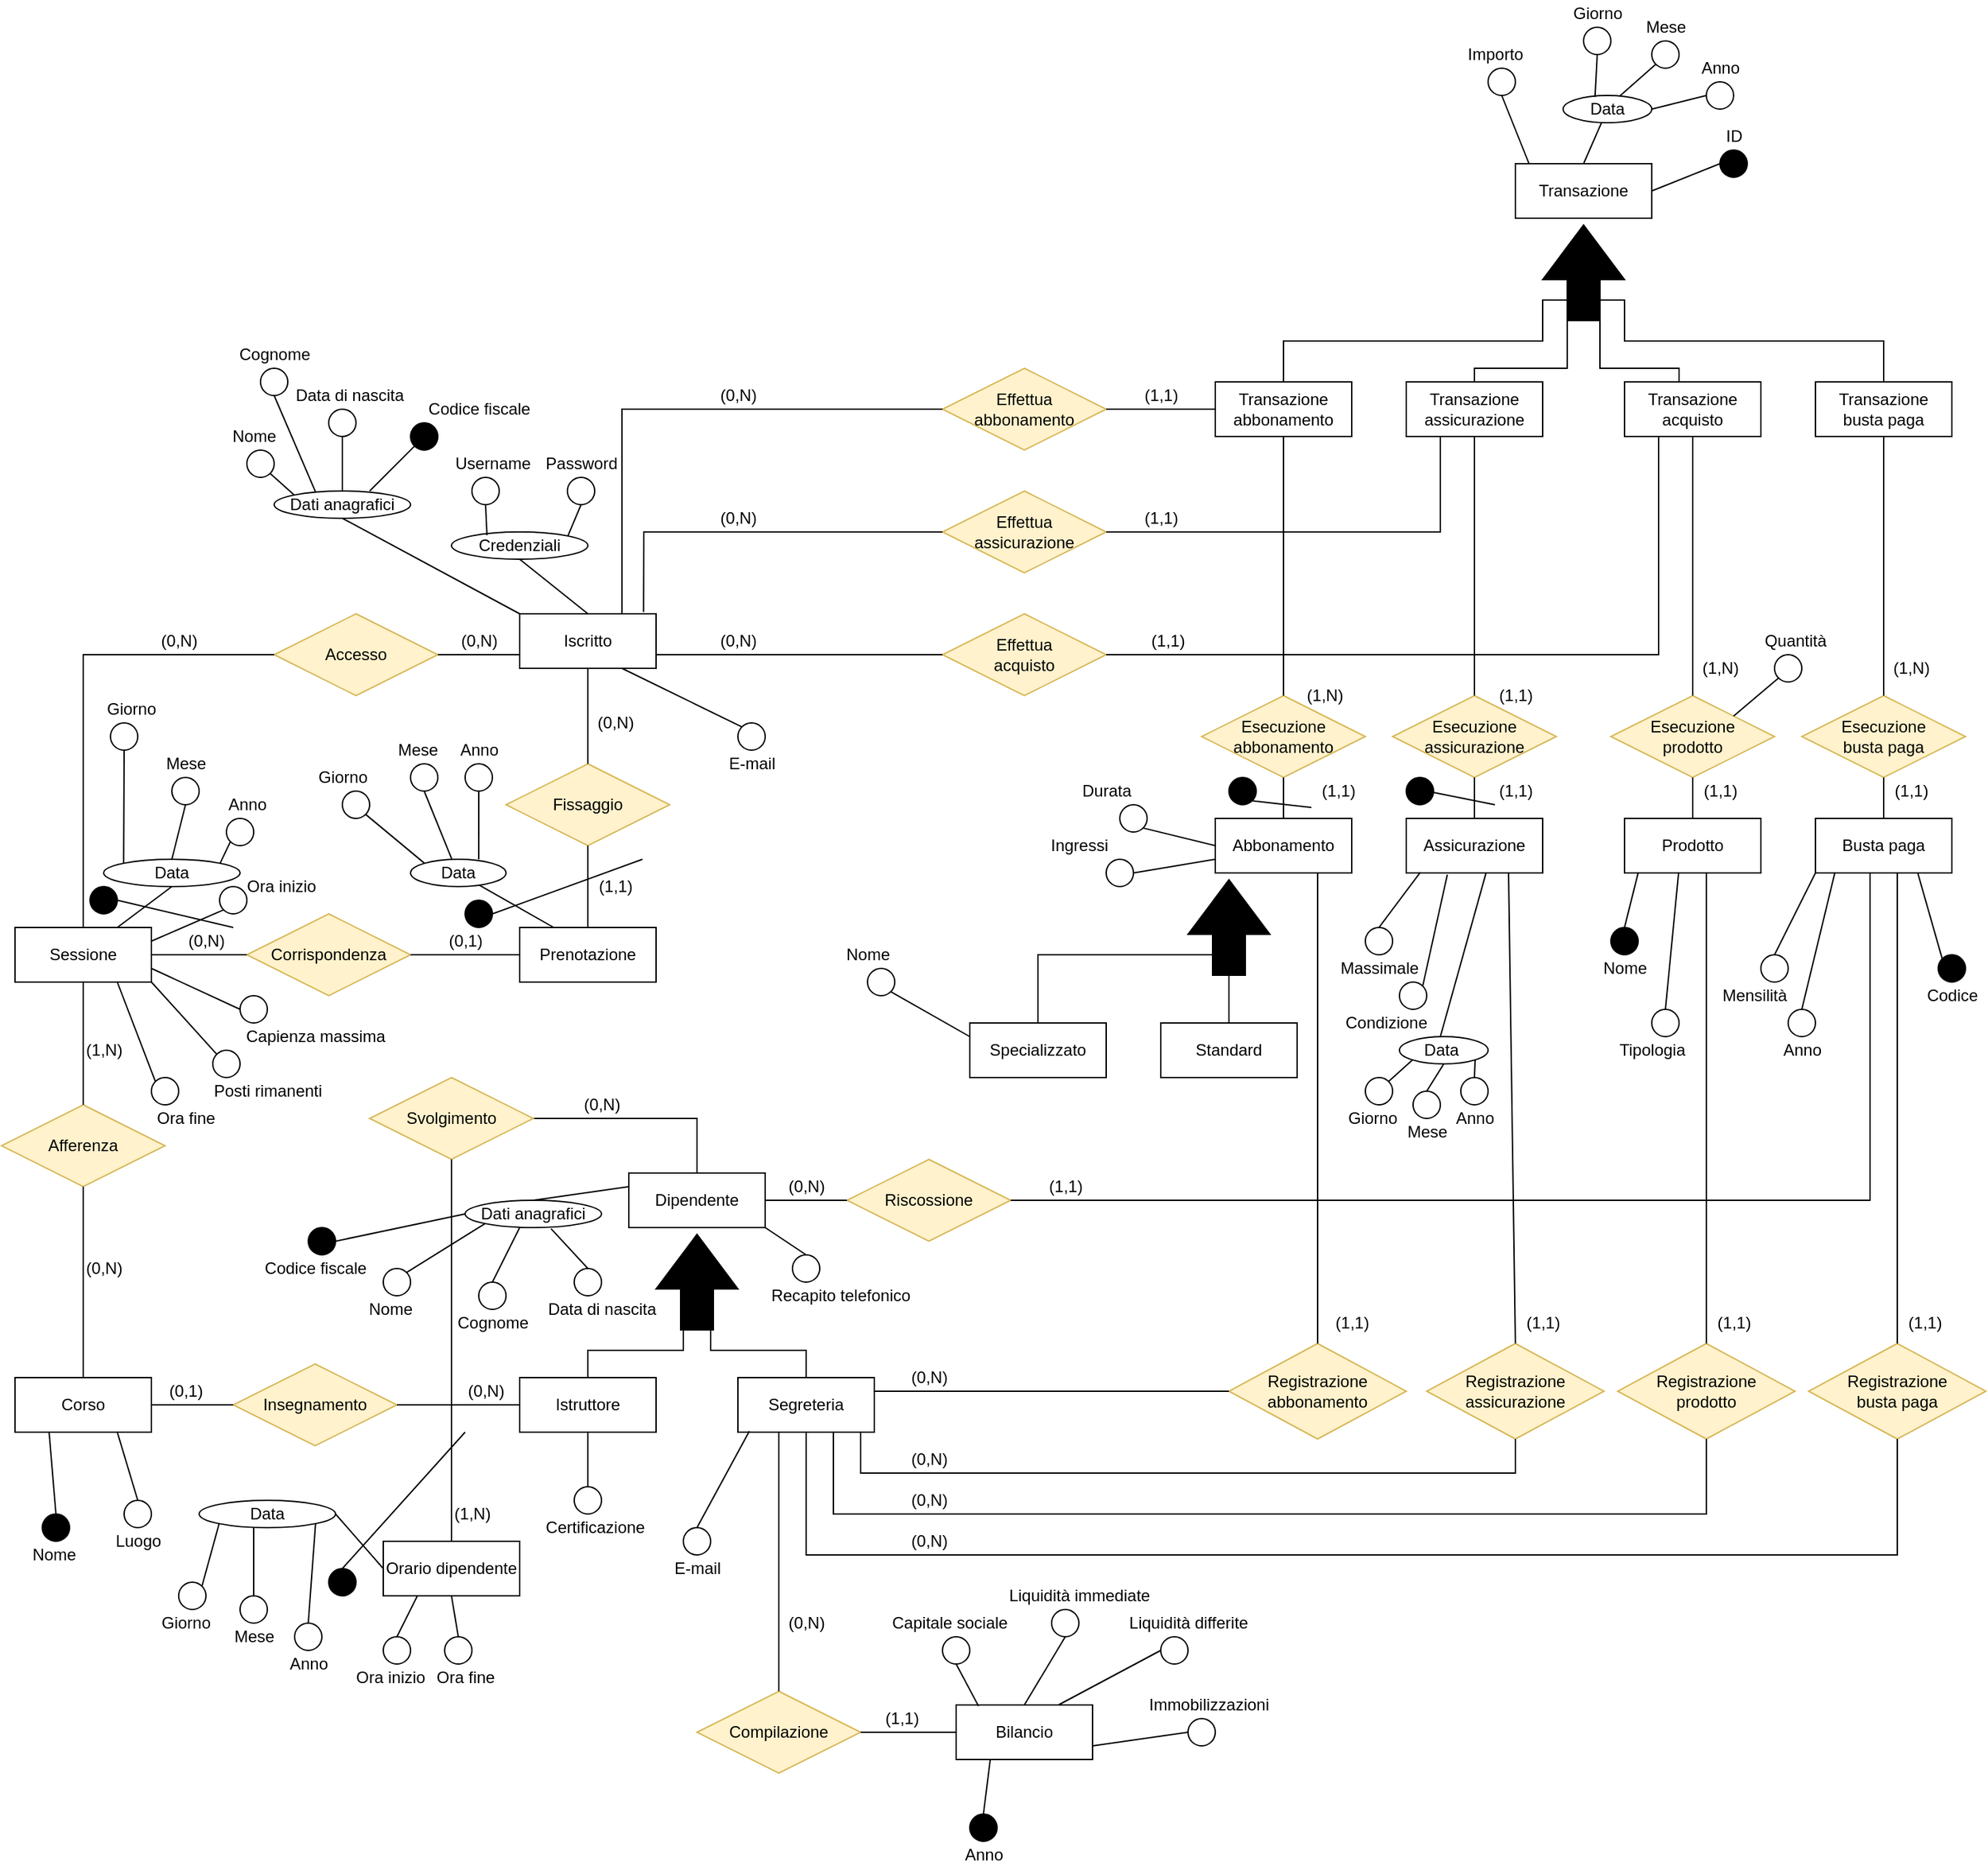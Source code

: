 <mxfile version="15.8.7" type="device"><diagram id="47C6uqvk9vbJ56jZQb70" name="Page-1"><mxGraphModel dx="510" dy="3949" grid="1" gridSize="10" guides="1" tooltips="1" connect="1" arrows="1" fold="1" page="1" pageScale="1" pageWidth="4681" pageHeight="3300" math="0" shadow="0"><root><mxCell id="0"/><mxCell id="1" parent="0"/><mxCell id="7LT-oc1P5nio6ENeAFWL-1" value="Iscritto" style="whiteSpace=wrap;html=1;align=center;" parent="1" vertex="1"><mxGeometry x="420" y="250" width="100" height="40" as="geometry"/></mxCell><mxCell id="7LT-oc1P5nio6ENeAFWL-6" value="Abbonamento" style="whiteSpace=wrap;html=1;align=center;" parent="1" vertex="1"><mxGeometry x="930" y="400" width="100" height="40" as="geometry"/></mxCell><mxCell id="7LT-oc1P5nio6ENeAFWL-11" value="" style="endArrow=none;html=1;rounded=0;edgeStyle=orthogonalEdgeStyle;entryX=0;entryY=0;entryDx=15;entryDy=42;exitX=0.5;exitY=0;exitDx=0;exitDy=0;entryPerimeter=0;" parent="1" source="7LT-oc1P5nio6ENeAFWL-15" target="GqFQ3H_LysUvYcPg7dMo-10" edge="1"><mxGeometry relative="1" as="geometry"><mxPoint x="530" y="606" as="sourcePoint"/><mxPoint x="660" y="500" as="targetPoint"/><Array as="points"><mxPoint x="800" y="500"/></Array></mxGeometry></mxCell><mxCell id="7LT-oc1P5nio6ENeAFWL-13" value="" style="endArrow=none;html=1;rounded=0;edgeStyle=orthogonalEdgeStyle;entryX=0.5;entryY=0;entryDx=0;entryDy=0;exitX=0;exitY=0.5;exitDx=0;exitDy=0;exitPerimeter=0;" parent="1" source="GqFQ3H_LysUvYcPg7dMo-10" target="7LT-oc1P5nio6ENeAFWL-14" edge="1"><mxGeometry relative="1" as="geometry"><mxPoint x="890" y="500" as="sourcePoint"/><mxPoint x="900" y="726" as="targetPoint"/><Array as="points"><mxPoint x="940" y="526"/><mxPoint x="940" y="526"/></Array></mxGeometry></mxCell><mxCell id="7LT-oc1P5nio6ENeAFWL-14" value="Standard" style="whiteSpace=wrap;html=1;align=center;" parent="1" vertex="1"><mxGeometry x="890" y="550" width="100" height="40" as="geometry"/></mxCell><mxCell id="7LT-oc1P5nio6ENeAFWL-15" value="Specializzato" style="whiteSpace=wrap;html=1;align=center;" parent="1" vertex="1"><mxGeometry x="750" y="550" width="100" height="40" as="geometry"/></mxCell><mxCell id="7LT-oc1P5nio6ENeAFWL-16" value="Accesso" style="shape=rhombus;perimeter=rhombusPerimeter;whiteSpace=wrap;html=1;align=center;fillColor=#fff2cc;strokeColor=#d6b656;" parent="1" vertex="1"><mxGeometry x="240" y="250" width="120" height="60" as="geometry"/></mxCell><mxCell id="7LT-oc1P5nio6ENeAFWL-17" value="Sessione" style="whiteSpace=wrap;html=1;align=center;" parent="1" vertex="1"><mxGeometry x="50" y="480" width="100" height="40" as="geometry"/></mxCell><mxCell id="7LT-oc1P5nio6ENeAFWL-20" value="" style="endArrow=none;html=1;rounded=0;edgeStyle=orthogonalEdgeStyle;exitX=0.5;exitY=0;exitDx=0;exitDy=0;entryX=0;entryY=0.5;entryDx=0;entryDy=0;" parent="1" source="7LT-oc1P5nio6ENeAFWL-17" target="7LT-oc1P5nio6ENeAFWL-16" edge="1"><mxGeometry relative="1" as="geometry"><mxPoint x="300" y="490" as="sourcePoint"/><mxPoint x="460" y="490" as="targetPoint"/></mxGeometry></mxCell><mxCell id="7LT-oc1P5nio6ENeAFWL-22" value="Fissaggio" style="shape=rhombus;perimeter=rhombusPerimeter;whiteSpace=wrap;html=1;align=center;fillColor=#fff2cc;strokeColor=#d6b656;" parent="1" vertex="1"><mxGeometry x="410" y="360" width="120" height="60" as="geometry"/></mxCell><mxCell id="7LT-oc1P5nio6ENeAFWL-23" value="" style="endArrow=none;html=1;rounded=0;edgeStyle=orthogonalEdgeStyle;entryX=0.5;entryY=0;entryDx=0;entryDy=0;exitX=0.5;exitY=1;exitDx=0;exitDy=0;" parent="1" source="7LT-oc1P5nio6ENeAFWL-22" target="7LT-oc1P5nio6ENeAFWL-25" edge="1"><mxGeometry relative="1" as="geometry"><mxPoint x="300" y="490" as="sourcePoint"/><mxPoint x="460" y="490" as="targetPoint"/></mxGeometry></mxCell><mxCell id="7LT-oc1P5nio6ENeAFWL-24" value="" style="endArrow=none;html=1;rounded=0;edgeStyle=orthogonalEdgeStyle;exitX=0.5;exitY=1;exitDx=0;exitDy=0;entryX=0.5;entryY=0;entryDx=0;entryDy=0;" parent="1" source="7LT-oc1P5nio6ENeAFWL-1" target="7LT-oc1P5nio6ENeAFWL-22" edge="1"><mxGeometry relative="1" as="geometry"><mxPoint x="300" y="490" as="sourcePoint"/><mxPoint x="460" y="490" as="targetPoint"/></mxGeometry></mxCell><mxCell id="7LT-oc1P5nio6ENeAFWL-25" value="Prenotazione" style="whiteSpace=wrap;html=1;align=center;" parent="1" vertex="1"><mxGeometry x="420" y="480" width="100" height="40" as="geometry"/></mxCell><mxCell id="7LT-oc1P5nio6ENeAFWL-28" value="Corrispondenza" style="shape=rhombus;perimeter=rhombusPerimeter;whiteSpace=wrap;html=1;align=center;fillColor=#fff2cc;strokeColor=#d6b656;" parent="1" vertex="1"><mxGeometry x="220" y="470" width="120" height="60" as="geometry"/></mxCell><mxCell id="7LT-oc1P5nio6ENeAFWL-29" value="" style="endArrow=none;html=1;rounded=0;edgeStyle=orthogonalEdgeStyle;exitX=1;exitY=0.5;exitDx=0;exitDy=0;entryX=0;entryY=0.5;entryDx=0;entryDy=0;" parent="1" source="7LT-oc1P5nio6ENeAFWL-28" target="7LT-oc1P5nio6ENeAFWL-25" edge="1"><mxGeometry relative="1" as="geometry"><mxPoint x="280" y="600" as="sourcePoint"/><mxPoint x="400" y="390" as="targetPoint"/></mxGeometry></mxCell><mxCell id="7LT-oc1P5nio6ENeAFWL-31" value="" style="endArrow=none;html=1;rounded=0;edgeStyle=orthogonalEdgeStyle;exitX=1;exitY=0.5;exitDx=0;exitDy=0;entryX=0;entryY=0.5;entryDx=0;entryDy=0;" parent="1" source="7LT-oc1P5nio6ENeAFWL-17" target="7LT-oc1P5nio6ENeAFWL-28" edge="1"><mxGeometry relative="1" as="geometry"><mxPoint x="260" y="570" as="sourcePoint"/><mxPoint x="420" y="570" as="targetPoint"/></mxGeometry></mxCell><mxCell id="7LT-oc1P5nio6ENeAFWL-32" value="Afferenza" style="shape=rhombus;perimeter=rhombusPerimeter;whiteSpace=wrap;html=1;align=center;fillColor=#fff2cc;strokeColor=#d6b656;" parent="1" vertex="1"><mxGeometry x="40" y="610" width="120" height="60" as="geometry"/></mxCell><mxCell id="7LT-oc1P5nio6ENeAFWL-34" value="" style="endArrow=none;html=1;rounded=0;edgeStyle=orthogonalEdgeStyle;exitX=0.5;exitY=1;exitDx=0;exitDy=0;entryX=0.5;entryY=0;entryDx=0;entryDy=0;" parent="1" source="7LT-oc1P5nio6ENeAFWL-17" target="7LT-oc1P5nio6ENeAFWL-32" edge="1"><mxGeometry relative="1" as="geometry"><mxPoint x="160" y="510" as="sourcePoint"/><mxPoint x="230" y="510" as="targetPoint"/></mxGeometry></mxCell><mxCell id="7LT-oc1P5nio6ENeAFWL-35" value="" style="endArrow=none;html=1;rounded=0;edgeStyle=orthogonalEdgeStyle;exitX=0.5;exitY=1;exitDx=0;exitDy=0;entryX=0.5;entryY=0;entryDx=0;entryDy=0;" parent="1" source="7LT-oc1P5nio6ENeAFWL-32" target="7LT-oc1P5nio6ENeAFWL-36" edge="1"><mxGeometry relative="1" as="geometry"><mxPoint x="110" y="530" as="sourcePoint"/><mxPoint x="110" y="600.0" as="targetPoint"/></mxGeometry></mxCell><mxCell id="7LT-oc1P5nio6ENeAFWL-36" value="Corso" style="whiteSpace=wrap;html=1;align=center;" parent="1" vertex="1"><mxGeometry x="50" y="810" width="100" height="40" as="geometry"/></mxCell><mxCell id="7LT-oc1P5nio6ENeAFWL-38" value="Transazione" style="whiteSpace=wrap;html=1;align=center;" parent="1" vertex="1"><mxGeometry x="1150" y="-80" width="100" height="40" as="geometry"/></mxCell><mxCell id="7LT-oc1P5nio6ENeAFWL-43" value="Transazione abbonamento" style="whiteSpace=wrap;html=1;align=center;" parent="1" vertex="1"><mxGeometry x="930" y="80" width="100" height="40" as="geometry"/></mxCell><mxCell id="7LT-oc1P5nio6ENeAFWL-44" value="Transazione assicurazione" style="whiteSpace=wrap;html=1;align=center;" parent="1" vertex="1"><mxGeometry x="1070" y="80" width="100" height="40" as="geometry"/></mxCell><mxCell id="7LT-oc1P5nio6ENeAFWL-45" value="Transazione acquisto" style="whiteSpace=wrap;html=1;align=center;" parent="1" vertex="1"><mxGeometry x="1230" y="80" width="100" height="40" as="geometry"/></mxCell><mxCell id="7LT-oc1P5nio6ENeAFWL-46" value="Transazione busta paga" style="whiteSpace=wrap;html=1;align=center;" parent="1" vertex="1"><mxGeometry x="1370" y="80" width="100" height="40" as="geometry"/></mxCell><mxCell id="7LT-oc1P5nio6ENeAFWL-48" value="Effettua&lt;br&gt;abbonamento" style="shape=rhombus;perimeter=rhombusPerimeter;whiteSpace=wrap;html=1;align=center;fillColor=#fff2cc;strokeColor=#d6b656;" parent="1" vertex="1"><mxGeometry x="730" y="70" width="120" height="60" as="geometry"/></mxCell><mxCell id="7LT-oc1P5nio6ENeAFWL-52" value="Esecuzione abbonamento" style="shape=rhombus;perimeter=rhombusPerimeter;whiteSpace=wrap;html=1;align=center;fillColor=#fff2cc;strokeColor=#d6b656;" parent="1" vertex="1"><mxGeometry x="920" y="310" width="120" height="60" as="geometry"/></mxCell><mxCell id="7LT-oc1P5nio6ENeAFWL-53" value="" style="endArrow=none;html=1;rounded=0;edgeStyle=orthogonalEdgeStyle;entryX=0.5;entryY=1;entryDx=0;entryDy=0;exitX=0.5;exitY=0;exitDx=0;exitDy=0;" parent="1" source="7LT-oc1P5nio6ENeAFWL-6" target="7LT-oc1P5nio6ENeAFWL-52" edge="1"><mxGeometry relative="1" as="geometry"><mxPoint x="770" y="330" as="sourcePoint"/><mxPoint x="930" y="330" as="targetPoint"/></mxGeometry></mxCell><mxCell id="7LT-oc1P5nio6ENeAFWL-54" value="" style="endArrow=none;html=1;rounded=0;edgeStyle=orthogonalEdgeStyle;exitX=0.5;exitY=1;exitDx=0;exitDy=0;entryX=0.5;entryY=0;entryDx=0;entryDy=0;" parent="1" source="7LT-oc1P5nio6ENeAFWL-43" target="7LT-oc1P5nio6ENeAFWL-52" edge="1"><mxGeometry relative="1" as="geometry"><mxPoint x="770" y="330" as="sourcePoint"/><mxPoint x="930" y="330" as="targetPoint"/></mxGeometry></mxCell><mxCell id="7LT-oc1P5nio6ENeAFWL-55" value="" style="endArrow=none;html=1;rounded=0;edgeStyle=orthogonalEdgeStyle;exitX=0.5;exitY=0;exitDx=0;exitDy=0;entryX=0;entryY=0;entryDx=0;entryDy=42;entryPerimeter=0;" parent="1" source="7LT-oc1P5nio6ENeAFWL-44" target="GqFQ3H_LysUvYcPg7dMo-8" edge="1"><mxGeometry relative="1" as="geometry"><mxPoint x="780" y="150" as="sourcePoint"/><mxPoint x="1180" y="50" as="targetPoint"/><Array as="points"><mxPoint x="1120" y="70"/><mxPoint x="1188" y="70"/></Array></mxGeometry></mxCell><mxCell id="7LT-oc1P5nio6ENeAFWL-57" value="" style="endArrow=none;html=1;rounded=0;edgeStyle=orthogonalEdgeStyle;exitX=0;exitY=0;exitDx=0;exitDy=18;entryX=0.5;entryY=0;entryDx=0;entryDy=0;exitPerimeter=0;" parent="1" source="GqFQ3H_LysUvYcPg7dMo-8" target="7LT-oc1P5nio6ENeAFWL-45" edge="1"><mxGeometry relative="1" as="geometry"><mxPoint x="1220" y="50" as="sourcePoint"/><mxPoint x="1350" y="70" as="targetPoint"/><Array as="points"><mxPoint x="1212" y="70"/><mxPoint x="1270" y="70"/><mxPoint x="1270" y="80"/></Array></mxGeometry></mxCell><mxCell id="7LT-oc1P5nio6ENeAFWL-61" value="Esecuzione&lt;br&gt;assicurazione" style="shape=rhombus;perimeter=rhombusPerimeter;whiteSpace=wrap;html=1;align=center;fillColor=#fff2cc;strokeColor=#d6b656;" parent="1" vertex="1"><mxGeometry x="1060" y="310" width="120" height="60" as="geometry"/></mxCell><mxCell id="7LT-oc1P5nio6ENeAFWL-62" value="" style="endArrow=none;html=1;rounded=0;edgeStyle=orthogonalEdgeStyle;entryX=0.5;entryY=0;entryDx=0;entryDy=0;exitX=0.5;exitY=1;exitDx=0;exitDy=0;" parent="1" source="7LT-oc1P5nio6ENeAFWL-44" target="7LT-oc1P5nio6ENeAFWL-61" edge="1"><mxGeometry relative="1" as="geometry"><mxPoint x="1120" y="250" as="sourcePoint"/><mxPoint x="1070" y="330" as="targetPoint"/></mxGeometry></mxCell><mxCell id="7LT-oc1P5nio6ENeAFWL-63" value="Assicurazione" style="whiteSpace=wrap;html=1;align=center;" parent="1" vertex="1"><mxGeometry x="1070" y="400" width="100" height="40" as="geometry"/></mxCell><mxCell id="7LT-oc1P5nio6ENeAFWL-64" value="" style="endArrow=none;html=1;rounded=0;edgeStyle=orthogonalEdgeStyle;entryX=0.5;entryY=1;entryDx=0;entryDy=0;exitX=0.5;exitY=0;exitDx=0;exitDy=0;" parent="1" source="7LT-oc1P5nio6ENeAFWL-63" edge="1"><mxGeometry relative="1" as="geometry"><mxPoint x="910" y="330" as="sourcePoint"/><mxPoint x="1120" y="370" as="targetPoint"/></mxGeometry></mxCell><mxCell id="7LT-oc1P5nio6ENeAFWL-65" value="Esecuzione&lt;br&gt;prodotto" style="shape=rhombus;perimeter=rhombusPerimeter;whiteSpace=wrap;html=1;align=center;fillColor=#fff2cc;strokeColor=#d6b656;" parent="1" vertex="1"><mxGeometry x="1220" y="310" width="120" height="60" as="geometry"/></mxCell><mxCell id="7LT-oc1P5nio6ENeAFWL-66" value="Prodotto" style="whiteSpace=wrap;html=1;align=center;" parent="1" vertex="1"><mxGeometry x="1230" y="400" width="100" height="40" as="geometry"/></mxCell><mxCell id="7LT-oc1P5nio6ENeAFWL-67" value="" style="endArrow=none;html=1;rounded=0;edgeStyle=orthogonalEdgeStyle;entryX=0.5;entryY=1;entryDx=0;entryDy=0;exitX=0.5;exitY=0;exitDx=0;exitDy=0;" parent="1" source="7LT-oc1P5nio6ENeAFWL-66" edge="1"><mxGeometry relative="1" as="geometry"><mxPoint x="1070" y="330" as="sourcePoint"/><mxPoint x="1280" y="370" as="targetPoint"/></mxGeometry></mxCell><mxCell id="7LT-oc1P5nio6ENeAFWL-68" value="" style="endArrow=none;html=1;rounded=0;edgeStyle=orthogonalEdgeStyle;entryX=0.5;entryY=0;entryDx=0;entryDy=0;exitX=0.5;exitY=1;exitDx=0;exitDy=0;" parent="1" source="7LT-oc1P5nio6ENeAFWL-45" target="7LT-oc1P5nio6ENeAFWL-65" edge="1"><mxGeometry relative="1" as="geometry"><mxPoint x="1130" y="260" as="sourcePoint"/><mxPoint x="1130" y="320" as="targetPoint"/></mxGeometry></mxCell><mxCell id="7LT-oc1P5nio6ENeAFWL-77" value="Istruttore" style="whiteSpace=wrap;html=1;align=center;" parent="1" vertex="1"><mxGeometry x="420" y="810" width="100" height="40" as="geometry"/></mxCell><mxCell id="7LT-oc1P5nio6ENeAFWL-78" value="Insegnamento" style="shape=rhombus;perimeter=rhombusPerimeter;whiteSpace=wrap;html=1;align=center;fillColor=#fff2cc;strokeColor=#d6b656;" parent="1" vertex="1"><mxGeometry x="210" y="800" width="120" height="60" as="geometry"/></mxCell><mxCell id="7LT-oc1P5nio6ENeAFWL-79" value="" style="endArrow=none;html=1;rounded=0;edgeStyle=orthogonalEdgeStyle;exitX=1;exitY=0.5;exitDx=0;exitDy=0;entryX=0;entryY=0.5;entryDx=0;entryDy=0;" parent="1" source="7LT-oc1P5nio6ENeAFWL-78" target="7LT-oc1P5nio6ENeAFWL-77" edge="1"><mxGeometry relative="1" as="geometry"><mxPoint x="470" y="680" as="sourcePoint"/><mxPoint x="630" y="680" as="targetPoint"/></mxGeometry></mxCell><mxCell id="7LT-oc1P5nio6ENeAFWL-80" value="" style="endArrow=none;html=1;rounded=0;edgeStyle=orthogonalEdgeStyle;exitX=0;exitY=0.5;exitDx=0;exitDy=0;entryX=1;entryY=0.5;entryDx=0;entryDy=0;" parent="1" source="7LT-oc1P5nio6ENeAFWL-78" target="7LT-oc1P5nio6ENeAFWL-36" edge="1"><mxGeometry relative="1" as="geometry"><mxPoint x="110" y="660" as="sourcePoint"/><mxPoint x="110" y="820" as="targetPoint"/></mxGeometry></mxCell><mxCell id="7LT-oc1P5nio6ENeAFWL-84" value="Segreteria" style="whiteSpace=wrap;html=1;align=center;" parent="1" vertex="1"><mxGeometry x="580" y="810" width="100" height="40" as="geometry"/></mxCell><mxCell id="7LT-oc1P5nio6ENeAFWL-86" value="Dipendente" style="whiteSpace=wrap;html=1;align=center;" parent="1" vertex="1"><mxGeometry x="500" y="660" width="100" height="40" as="geometry"/></mxCell><mxCell id="7LT-oc1P5nio6ENeAFWL-90" value="" style="endArrow=none;html=1;rounded=0;edgeStyle=orthogonalEdgeStyle;exitX=0;exitY=0;exitDx=15;exitDy=18;exitPerimeter=0;entryX=0.5;entryY=0;entryDx=0;entryDy=0;" parent="1" source="GqFQ3H_LysUvYcPg7dMo-8" target="7LT-oc1P5nio6ENeAFWL-46" edge="1"><mxGeometry relative="1" as="geometry"><mxPoint x="1232" y="31.4" as="sourcePoint"/><mxPoint x="1570" y="-50" as="targetPoint"/><Array as="points"><mxPoint x="1230" y="20"/><mxPoint x="1230" y="50"/><mxPoint x="1420" y="50"/></Array></mxGeometry></mxCell><mxCell id="7LT-oc1P5nio6ENeAFWL-91" value="Riscossione" style="shape=rhombus;perimeter=rhombusPerimeter;whiteSpace=wrap;html=1;align=center;fillColor=#fff2cc;strokeColor=#d6b656;" parent="1" vertex="1"><mxGeometry x="660" y="650" width="120" height="60" as="geometry"/></mxCell><mxCell id="7LT-oc1P5nio6ENeAFWL-92" value="" style="endArrow=none;html=1;rounded=0;edgeStyle=orthogonalEdgeStyle;exitX=1;exitY=0.5;exitDx=0;exitDy=0;entryX=0;entryY=0.5;entryDx=0;entryDy=0;" parent="1" source="7LT-oc1P5nio6ENeAFWL-86" target="7LT-oc1P5nio6ENeAFWL-91" edge="1"><mxGeometry relative="1" as="geometry"><mxPoint x="680" y="480" as="sourcePoint"/><mxPoint x="840" y="480" as="targetPoint"/></mxGeometry></mxCell><mxCell id="7LT-oc1P5nio6ENeAFWL-93" value="Esecuzione&lt;br&gt;busta paga" style="shape=rhombus;perimeter=rhombusPerimeter;whiteSpace=wrap;html=1;align=center;fillColor=#fff2cc;strokeColor=#d6b656;" parent="1" vertex="1"><mxGeometry x="1360" y="310" width="120" height="60" as="geometry"/></mxCell><mxCell id="7LT-oc1P5nio6ENeAFWL-94" value="" style="endArrow=none;html=1;rounded=0;edgeStyle=orthogonalEdgeStyle;entryX=0.5;entryY=0;entryDx=0;entryDy=0;exitX=0.5;exitY=1;exitDx=0;exitDy=0;" parent="1" source="7LT-oc1P5nio6ENeAFWL-46" target="7LT-oc1P5nio6ENeAFWL-93" edge="1"><mxGeometry relative="1" as="geometry"><mxPoint x="1420" y="250" as="sourcePoint"/><mxPoint x="1270" y="320" as="targetPoint"/></mxGeometry></mxCell><mxCell id="7LT-oc1P5nio6ENeAFWL-95" value="Busta paga" style="whiteSpace=wrap;html=1;align=center;" parent="1" vertex="1"><mxGeometry x="1370" y="400" width="100" height="40" as="geometry"/></mxCell><mxCell id="7LT-oc1P5nio6ENeAFWL-96" value="" style="endArrow=none;html=1;rounded=0;edgeStyle=orthogonalEdgeStyle;entryX=0.5;entryY=1;entryDx=0;entryDy=0;exitX=0.5;exitY=0;exitDx=0;exitDy=0;" parent="1" source="7LT-oc1P5nio6ENeAFWL-95" edge="1"><mxGeometry relative="1" as="geometry"><mxPoint x="1210" y="330" as="sourcePoint"/><mxPoint x="1420" y="370" as="targetPoint"/></mxGeometry></mxCell><mxCell id="7LT-oc1P5nio6ENeAFWL-97" value="" style="endArrow=none;html=1;rounded=0;edgeStyle=orthogonalEdgeStyle;entryX=1;entryY=0.5;entryDx=0;entryDy=0;exitX=0.5;exitY=1;exitDx=0;exitDy=0;" parent="1" source="7LT-oc1P5nio6ENeAFWL-95" target="7LT-oc1P5nio6ENeAFWL-91" edge="1"><mxGeometry relative="1" as="geometry"><mxPoint x="680" y="480" as="sourcePoint"/><mxPoint x="840" y="480" as="targetPoint"/><Array as="points"><mxPoint x="1410" y="440"/><mxPoint x="1410" y="680"/></Array></mxGeometry></mxCell><mxCell id="7LT-oc1P5nio6ENeAFWL-98" value="Registrazione&lt;br&gt;abbonamento" style="shape=rhombus;perimeter=rhombusPerimeter;whiteSpace=wrap;html=1;align=center;fillColor=#fff2cc;strokeColor=#d6b656;" parent="1" vertex="1"><mxGeometry x="940" y="785" width="130" height="70" as="geometry"/></mxCell><mxCell id="7LT-oc1P5nio6ENeAFWL-99" value="Registrazione&lt;br&gt;assicurazione" style="shape=rhombus;perimeter=rhombusPerimeter;whiteSpace=wrap;html=1;align=center;fillColor=#fff2cc;strokeColor=#d6b656;" parent="1" vertex="1"><mxGeometry x="1085" y="785" width="130" height="70" as="geometry"/></mxCell><mxCell id="7LT-oc1P5nio6ENeAFWL-105" value="" style="endArrow=none;html=1;rounded=0;edgeStyle=orthogonalEdgeStyle;entryX=0.5;entryY=0;entryDx=0;entryDy=0;exitX=0.75;exitY=1;exitDx=0;exitDy=0;" parent="1" source="7LT-oc1P5nio6ENeAFWL-6" target="7LT-oc1P5nio6ENeAFWL-98" edge="1"><mxGeometry relative="1" as="geometry"><mxPoint x="770" y="610" as="sourcePoint"/><mxPoint x="930" y="610" as="targetPoint"/></mxGeometry></mxCell><mxCell id="7LT-oc1P5nio6ENeAFWL-107" value="Registrazione&lt;br&gt;busta paga" style="shape=rhombus;perimeter=rhombusPerimeter;whiteSpace=wrap;html=1;align=center;fillColor=#fff2cc;strokeColor=#d6b656;" parent="1" vertex="1"><mxGeometry x="1365" y="785" width="130" height="70" as="geometry"/></mxCell><mxCell id="7LT-oc1P5nio6ENeAFWL-108" value="Registrazione&lt;br&gt;prodotto" style="shape=rhombus;perimeter=rhombusPerimeter;whiteSpace=wrap;html=1;align=center;fillColor=#fff2cc;strokeColor=#d6b656;" parent="1" vertex="1"><mxGeometry x="1225" y="785" width="130" height="70" as="geometry"/></mxCell><mxCell id="7LT-oc1P5nio6ENeAFWL-109" value="" style="endArrow=none;html=1;rounded=0;edgeStyle=orthogonalEdgeStyle;exitX=0.75;exitY=1;exitDx=0;exitDy=0;entryX=0.5;entryY=1;entryDx=0;entryDy=0;" parent="1" source="7LT-oc1P5nio6ENeAFWL-84" target="7LT-oc1P5nio6ENeAFWL-99" edge="1"><mxGeometry relative="1" as="geometry"><mxPoint x="770" y="610" as="sourcePoint"/><mxPoint x="930" y="610" as="targetPoint"/><Array as="points"><mxPoint x="670" y="850"/><mxPoint x="670" y="880"/><mxPoint x="1150" y="880"/></Array></mxGeometry></mxCell><mxCell id="7LT-oc1P5nio6ENeAFWL-110" value="" style="endArrow=none;html=1;rounded=0;edgeStyle=orthogonalEdgeStyle;exitX=0.5;exitY=1;exitDx=0;exitDy=0;entryX=0.5;entryY=1;entryDx=0;entryDy=0;" parent="1" source="7LT-oc1P5nio6ENeAFWL-84" target="7LT-oc1P5nio6ENeAFWL-108" edge="1"><mxGeometry relative="1" as="geometry"><mxPoint x="770" y="610" as="sourcePoint"/><mxPoint x="930" y="610" as="targetPoint"/><Array as="points"><mxPoint x="650" y="850"/><mxPoint x="650" y="910"/><mxPoint x="1290" y="910"/></Array></mxGeometry></mxCell><mxCell id="7LT-oc1P5nio6ENeAFWL-111" value="" style="endArrow=none;html=1;rounded=0;edgeStyle=orthogonalEdgeStyle;exitX=0.25;exitY=1;exitDx=0;exitDy=0;entryX=0.5;entryY=1;entryDx=0;entryDy=0;" parent="1" source="7LT-oc1P5nio6ENeAFWL-84" target="7LT-oc1P5nio6ENeAFWL-107" edge="1"><mxGeometry relative="1" as="geometry"><mxPoint x="770" y="610" as="sourcePoint"/><mxPoint x="930" y="610" as="targetPoint"/><Array as="points"><mxPoint x="630" y="850"/><mxPoint x="630" y="940"/><mxPoint x="1430" y="940"/></Array></mxGeometry></mxCell><mxCell id="7LT-oc1P5nio6ENeAFWL-114" value="" style="endArrow=none;html=1;rounded=0;edgeStyle=orthogonalEdgeStyle;entryX=0.5;entryY=0;entryDx=0;entryDy=0;exitX=0.75;exitY=1;exitDx=0;exitDy=0;" parent="1" source="7LT-oc1P5nio6ENeAFWL-95" target="7LT-oc1P5nio6ENeAFWL-107" edge="1"><mxGeometry relative="1" as="geometry"><mxPoint x="770" y="610" as="sourcePoint"/><mxPoint x="930" y="610" as="targetPoint"/><Array as="points"><mxPoint x="1430" y="440"/></Array></mxGeometry></mxCell><mxCell id="7LT-oc1P5nio6ENeAFWL-116" value="" style="endArrow=none;html=1;rounded=0;edgeStyle=orthogonalEdgeStyle;exitX=0.5;exitY=0;exitDx=0;exitDy=0;entryX=0.5;entryY=1;entryDx=0;entryDy=0;" parent="1" source="7LT-oc1P5nio6ENeAFWL-108" target="7LT-oc1P5nio6ENeAFWL-66" edge="1"><mxGeometry relative="1" as="geometry"><mxPoint x="1020" y="590" as="sourcePoint"/><mxPoint x="1180" y="590" as="targetPoint"/><Array as="points"><mxPoint x="1290" y="440"/></Array></mxGeometry></mxCell><mxCell id="7LT-oc1P5nio6ENeAFWL-119" value="" style="endArrow=none;html=1;rounded=0;edgeStyle=orthogonalEdgeStyle;entryX=0.5;entryY=0;entryDx=0;entryDy=0;exitX=1;exitY=0.5;exitDx=0;exitDy=0;" parent="1" source="7LT-oc1P5nio6ENeAFWL-120" target="7LT-oc1P5nio6ENeAFWL-86" edge="1"><mxGeometry relative="1" as="geometry"><mxPoint x="230" y="980.0" as="sourcePoint"/><mxPoint x="310" y="750.0" as="targetPoint"/></mxGeometry></mxCell><mxCell id="7LT-oc1P5nio6ENeAFWL-120" value="Svolgimento" style="shape=rhombus;perimeter=rhombusPerimeter;whiteSpace=wrap;html=1;align=center;fillColor=#fff2cc;strokeColor=#d6b656;" parent="1" vertex="1"><mxGeometry x="310" y="590" width="120" height="60" as="geometry"/></mxCell><mxCell id="7LT-oc1P5nio6ENeAFWL-121" value="Orario dipendente" style="whiteSpace=wrap;html=1;align=center;" parent="1" vertex="1"><mxGeometry x="320" y="930" width="100" height="40" as="geometry"/></mxCell><mxCell id="7LT-oc1P5nio6ENeAFWL-122" value="" style="endArrow=none;html=1;rounded=0;edgeStyle=orthogonalEdgeStyle;exitX=0.5;exitY=1;exitDx=0;exitDy=0;entryX=0.5;entryY=0;entryDx=0;entryDy=0;" parent="1" source="7LT-oc1P5nio6ENeAFWL-120" target="7LT-oc1P5nio6ENeAFWL-121" edge="1"><mxGeometry relative="1" as="geometry"><mxPoint x="590" y="860" as="sourcePoint"/><mxPoint x="750" y="860" as="targetPoint"/></mxGeometry></mxCell><mxCell id="GqFQ3H_LysUvYcPg7dMo-8" value="" style="html=1;shadow=0;dashed=0;align=center;verticalAlign=middle;shape=mxgraph.arrows2.arrow;dy=0.6;dx=40;flipH=1;notch=0;glass=0;fillColor=#000000;rotation=90;" parent="1" vertex="1"><mxGeometry x="1165" y="-30" width="70" height="60" as="geometry"/></mxCell><mxCell id="GqFQ3H_LysUvYcPg7dMo-9" value="" style="endArrow=none;html=1;rounded=0;edgeStyle=orthogonalEdgeStyle;exitX=0.5;exitY=0;exitDx=0;exitDy=0;entryX=0;entryY=0;entryDx=15;entryDy=42;entryPerimeter=0;" parent="1" source="7LT-oc1P5nio6ENeAFWL-43" target="GqFQ3H_LysUvYcPg7dMo-8" edge="1"><mxGeometry relative="1" as="geometry"><mxPoint x="1000" y="170" as="sourcePoint"/><mxPoint x="1160" y="170" as="targetPoint"/><Array as="points"><mxPoint x="980" y="50"/><mxPoint x="1170" y="50"/><mxPoint x="1170" y="20"/></Array></mxGeometry></mxCell><mxCell id="GqFQ3H_LysUvYcPg7dMo-10" value="" style="html=1;shadow=0;dashed=0;align=center;verticalAlign=middle;shape=mxgraph.arrows2.arrow;dy=0.6;dx=40;flipH=1;notch=0;glass=0;fillColor=#000000;rotation=90;" parent="1" vertex="1"><mxGeometry x="905" y="450" width="70" height="60" as="geometry"/></mxCell><mxCell id="GqFQ3H_LysUvYcPg7dMo-11" value="" style="html=1;shadow=0;dashed=0;align=center;verticalAlign=middle;shape=mxgraph.arrows2.arrow;dy=0.6;dx=40;flipH=1;notch=0;glass=0;fillColor=#000000;rotation=90;" parent="1" vertex="1"><mxGeometry x="515" y="710" width="70" height="60" as="geometry"/></mxCell><mxCell id="GqFQ3H_LysUvYcPg7dMo-12" value="" style="endArrow=none;html=1;rounded=0;edgeStyle=orthogonalEdgeStyle;exitX=0.5;exitY=0;exitDx=0;exitDy=0;entryX=0;entryY=0;entryDx=15;entryDy=42;entryPerimeter=0;" parent="1" source="7LT-oc1P5nio6ENeAFWL-77" target="GqFQ3H_LysUvYcPg7dMo-11" edge="1"><mxGeometry relative="1" as="geometry"><mxPoint x="810" y="700" as="sourcePoint"/><mxPoint x="970" y="700" as="targetPoint"/><Array as="points"><mxPoint x="470" y="790"/><mxPoint x="540" y="790"/><mxPoint x="540" y="760"/></Array></mxGeometry></mxCell><mxCell id="GqFQ3H_LysUvYcPg7dMo-13" value="" style="endArrow=none;html=1;rounded=0;edgeStyle=orthogonalEdgeStyle;exitX=0.5;exitY=0;exitDx=0;exitDy=0;entryX=0;entryY=0;entryDx=15;entryDy=18;entryPerimeter=0;" parent="1" source="7LT-oc1P5nio6ENeAFWL-84" target="GqFQ3H_LysUvYcPg7dMo-11" edge="1"><mxGeometry relative="1" as="geometry"><mxPoint x="480" y="820" as="sourcePoint"/><mxPoint x="548" y="770" as="targetPoint"/><Array as="points"><mxPoint x="630" y="790"/><mxPoint x="560" y="790"/><mxPoint x="560" y="760"/></Array></mxGeometry></mxCell><mxCell id="GqFQ3H_LysUvYcPg7dMo-14" value="Bilancio" style="whiteSpace=wrap;html=1;align=center;glass=0;" parent="1" vertex="1"><mxGeometry x="740" y="1050" width="100" height="40" as="geometry"/></mxCell><mxCell id="GqFQ3H_LysUvYcPg7dMo-15" value="Compilazione" style="shape=rhombus;perimeter=rhombusPerimeter;whiteSpace=wrap;html=1;align=center;glass=0;fillColor=#fff2cc;strokeColor=#d6b656;" parent="1" vertex="1"><mxGeometry x="550" y="1040" width="120" height="60" as="geometry"/></mxCell><mxCell id="GqFQ3H_LysUvYcPg7dMo-17" value="" style="endArrow=none;html=1;rounded=0;edgeStyle=orthogonalEdgeStyle;exitX=0.25;exitY=1;exitDx=0;exitDy=0;entryX=0.5;entryY=0;entryDx=0;entryDy=0;" parent="1" source="7LT-oc1P5nio6ENeAFWL-84" target="GqFQ3H_LysUvYcPg7dMo-15" edge="1"><mxGeometry relative="1" as="geometry"><mxPoint x="510" y="950" as="sourcePoint"/><mxPoint x="670" y="950" as="targetPoint"/><Array as="points"><mxPoint x="610" y="850"/></Array></mxGeometry></mxCell><mxCell id="GqFQ3H_LysUvYcPg7dMo-18" value="" style="endArrow=none;html=1;rounded=0;edgeStyle=orthogonalEdgeStyle;exitX=1;exitY=0.5;exitDx=0;exitDy=0;entryX=0;entryY=0.5;entryDx=0;entryDy=0;" parent="1" source="GqFQ3H_LysUvYcPg7dMo-15" target="GqFQ3H_LysUvYcPg7dMo-14" edge="1"><mxGeometry relative="1" as="geometry"><mxPoint x="510" y="950" as="sourcePoint"/><mxPoint x="670" y="950" as="targetPoint"/></mxGeometry></mxCell><mxCell id="GqFQ3H_LysUvYcPg7dMo-29" value="Dati anagrafici" style="ellipse;whiteSpace=wrap;html=1;align=center;glass=0;" parent="1" vertex="1"><mxGeometry x="240" y="160" width="100" height="20" as="geometry"/></mxCell><mxCell id="GqFQ3H_LysUvYcPg7dMo-30" value="" style="endArrow=none;html=1;rounded=0;exitX=0;exitY=0;exitDx=0;exitDy=0;entryX=1;entryY=1;entryDx=0;entryDy=0;" parent="1" source="GqFQ3H_LysUvYcPg7dMo-29" target="GqFQ3H_LysUvYcPg7dMo-36" edge="1"><mxGeometry width="50" height="50" relative="1" as="geometry"><mxPoint x="380" y="320" as="sourcePoint"/><mxPoint x="230" y="120" as="targetPoint"/></mxGeometry></mxCell><mxCell id="GqFQ3H_LysUvYcPg7dMo-34" value="" style="ellipse;whiteSpace=wrap;html=1;aspect=fixed;glass=0;" parent="1" vertex="1"><mxGeometry x="280" y="100" width="20" height="20" as="geometry"/></mxCell><mxCell id="GqFQ3H_LysUvYcPg7dMo-35" value="" style="ellipse;whiteSpace=wrap;html=1;aspect=fixed;glass=0;" parent="1" vertex="1"><mxGeometry x="230" y="70" width="20" height="20" as="geometry"/></mxCell><mxCell id="GqFQ3H_LysUvYcPg7dMo-36" value="" style="ellipse;whiteSpace=wrap;html=1;aspect=fixed;glass=0;" parent="1" vertex="1"><mxGeometry x="220" y="130" width="20" height="20" as="geometry"/></mxCell><mxCell id="GqFQ3H_LysUvYcPg7dMo-38" value="Nome" style="text;html=1;align=center;verticalAlign=middle;resizable=0;points=[];autosize=1;strokeColor=none;fillColor=none;" parent="1" vertex="1"><mxGeometry x="200" y="110" width="50" height="20" as="geometry"/></mxCell><mxCell id="GqFQ3H_LysUvYcPg7dMo-39" value="" style="endArrow=none;html=1;rounded=0;exitX=0.304;exitY=0.04;exitDx=0;exitDy=0;entryX=0.5;entryY=1;entryDx=0;entryDy=0;exitPerimeter=0;" parent="1" source="GqFQ3H_LysUvYcPg7dMo-29" target="GqFQ3H_LysUvYcPg7dMo-35" edge="1"><mxGeometry width="50" height="50" relative="1" as="geometry"><mxPoint x="264.645" y="172.929" as="sourcePoint"/><mxPoint x="247.071" y="157.071" as="targetPoint"/></mxGeometry></mxCell><mxCell id="GqFQ3H_LysUvYcPg7dMo-40" value="Cognome" style="text;html=1;align=center;verticalAlign=middle;resizable=0;points=[];autosize=1;strokeColor=none;fillColor=none;" parent="1" vertex="1"><mxGeometry x="205" y="50" width="70" height="20" as="geometry"/></mxCell><mxCell id="GqFQ3H_LysUvYcPg7dMo-41" value="" style="endArrow=none;html=1;rounded=0;exitX=0.5;exitY=0;exitDx=0;exitDy=0;entryX=0.5;entryY=1;entryDx=0;entryDy=0;" parent="1" source="GqFQ3H_LysUvYcPg7dMo-29" target="GqFQ3H_LysUvYcPg7dMo-34" edge="1"><mxGeometry width="50" height="50" relative="1" as="geometry"><mxPoint x="510.4" y="135.4" as="sourcePoint"/><mxPoint x="480" y="64.6" as="targetPoint"/></mxGeometry></mxCell><mxCell id="GqFQ3H_LysUvYcPg7dMo-43" value="Data di nascita" style="text;html=1;align=center;verticalAlign=middle;resizable=0;points=[];autosize=1;strokeColor=none;fillColor=none;" parent="1" vertex="1"><mxGeometry x="250" y="80" width="90" height="20" as="geometry"/></mxCell><mxCell id="GqFQ3H_LysUvYcPg7dMo-44" value="Credenziali" style="ellipse;whiteSpace=wrap;html=1;align=center;glass=0;" parent="1" vertex="1"><mxGeometry x="370" y="190" width="100" height="20" as="geometry"/></mxCell><mxCell id="GqFQ3H_LysUvYcPg7dMo-48" value="" style="ellipse;whiteSpace=wrap;html=1;aspect=fixed;glass=0;" parent="1" vertex="1"><mxGeometry x="1065" y="520" width="20" height="20" as="geometry"/></mxCell><mxCell id="GqFQ3H_LysUvYcPg7dMo-49" value="" style="ellipse;whiteSpace=wrap;html=1;aspect=fixed;glass=0;" parent="1" vertex="1"><mxGeometry x="1040" y="480" width="20" height="20" as="geometry"/></mxCell><mxCell id="GqFQ3H_LysUvYcPg7dMo-50" value="" style="ellipse;whiteSpace=wrap;html=1;aspect=fixed;glass=0;fillColor=#000000;" parent="1" vertex="1"><mxGeometry x="70" y="910" width="20" height="20" as="geometry"/></mxCell><mxCell id="GqFQ3H_LysUvYcPg7dMo-51" value="" style="ellipse;whiteSpace=wrap;html=1;aspect=fixed;glass=0;" parent="1" vertex="1"><mxGeometry x="120" y="330" width="20" height="20" as="geometry"/></mxCell><mxCell id="GqFQ3H_LysUvYcPg7dMo-52" value="" style="ellipse;whiteSpace=wrap;html=1;aspect=fixed;glass=0;" parent="1" vertex="1"><mxGeometry x="455" y="150" width="20" height="20" as="geometry"/></mxCell><mxCell id="GqFQ3H_LysUvYcPg7dMo-53" value="" style="ellipse;whiteSpace=wrap;html=1;aspect=fixed;glass=0;" parent="1" vertex="1"><mxGeometry x="385" y="150" width="20" height="20" as="geometry"/></mxCell><mxCell id="GqFQ3H_LysUvYcPg7dMo-54" value="" style="endArrow=none;html=1;rounded=0;exitX=0.26;exitY=0.12;exitDx=0;exitDy=0;entryX=0.5;entryY=1;entryDx=0;entryDy=0;exitPerimeter=0;" parent="1" source="GqFQ3H_LysUvYcPg7dMo-44" target="GqFQ3H_LysUvYcPg7dMo-53" edge="1"><mxGeometry width="50" height="50" relative="1" as="geometry"><mxPoint x="300" y="170" as="sourcePoint"/><mxPoint x="300" y="130" as="targetPoint"/></mxGeometry></mxCell><mxCell id="GqFQ3H_LysUvYcPg7dMo-55" value="Username" style="text;html=1;align=center;verticalAlign=middle;resizable=0;points=[];autosize=1;strokeColor=none;fillColor=none;" parent="1" vertex="1"><mxGeometry x="365" y="130" width="70" height="20" as="geometry"/></mxCell><mxCell id="GqFQ3H_LysUvYcPg7dMo-56" value="Password" style="text;html=1;align=center;verticalAlign=middle;resizable=0;points=[];autosize=1;strokeColor=none;fillColor=none;" parent="1" vertex="1"><mxGeometry x="430" y="130" width="70" height="20" as="geometry"/></mxCell><mxCell id="GqFQ3H_LysUvYcPg7dMo-57" value="" style="endArrow=none;html=1;rounded=0;exitX=1;exitY=0;exitDx=0;exitDy=0;entryX=0.5;entryY=1;entryDx=0;entryDy=0;" parent="1" source="GqFQ3H_LysUvYcPg7dMo-44" target="GqFQ3H_LysUvYcPg7dMo-52" edge="1"><mxGeometry width="50" height="50" relative="1" as="geometry"><mxPoint x="386" y="172.4" as="sourcePoint"/><mxPoint x="380" y="140" as="targetPoint"/></mxGeometry></mxCell><mxCell id="GqFQ3H_LysUvYcPg7dMo-61" value="Giorno" style="text;html=1;align=center;verticalAlign=middle;resizable=0;points=[];autosize=1;strokeColor=none;fillColor=none;" parent="1" vertex="1"><mxGeometry x="110" y="310" width="50" height="20" as="geometry"/></mxCell><mxCell id="GqFQ3H_LysUvYcPg7dMo-62" value="" style="ellipse;whiteSpace=wrap;html=1;aspect=fixed;glass=0;" parent="1" vertex="1"><mxGeometry x="150" y="590" width="20" height="20" as="geometry"/></mxCell><mxCell id="GqFQ3H_LysUvYcPg7dMo-63" value="" style="ellipse;whiteSpace=wrap;html=1;aspect=fixed;glass=0;" parent="1" vertex="1"><mxGeometry x="200" y="450" width="20" height="20" as="geometry"/></mxCell><mxCell id="GqFQ3H_LysUvYcPg7dMo-64" value="" style="ellipse;whiteSpace=wrap;html=1;aspect=fixed;glass=0;" parent="1" vertex="1"><mxGeometry x="205" y="400" width="20" height="20" as="geometry"/></mxCell><mxCell id="GqFQ3H_LysUvYcPg7dMo-65" value="" style="ellipse;whiteSpace=wrap;html=1;aspect=fixed;glass=0;" parent="1" vertex="1"><mxGeometry x="165" y="370" width="20" height="20" as="geometry"/></mxCell><mxCell id="GqFQ3H_LysUvYcPg7dMo-66" value="Mese" style="text;html=1;align=center;verticalAlign=middle;resizable=0;points=[];autosize=1;strokeColor=none;fillColor=none;" parent="1" vertex="1"><mxGeometry x="150" y="350" width="50" height="20" as="geometry"/></mxCell><mxCell id="GqFQ3H_LysUvYcPg7dMo-69" value="Anno" style="text;html=1;align=center;verticalAlign=middle;resizable=0;points=[];autosize=1;strokeColor=none;fillColor=none;" parent="1" vertex="1"><mxGeometry x="200" y="380" width="40" height="20" as="geometry"/></mxCell><mxCell id="GqFQ3H_LysUvYcPg7dMo-70" value="Ora inizio" style="text;html=1;align=center;verticalAlign=middle;resizable=0;points=[];autosize=1;strokeColor=none;fillColor=none;" parent="1" vertex="1"><mxGeometry x="210" y="440" width="70" height="20" as="geometry"/></mxCell><mxCell id="GqFQ3H_LysUvYcPg7dMo-71" value="Ora fine" style="text;html=1;align=center;verticalAlign=middle;resizable=0;points=[];autosize=1;strokeColor=none;fillColor=none;" parent="1" vertex="1"><mxGeometry x="145" y="610" width="60" height="20" as="geometry"/></mxCell><mxCell id="GqFQ3H_LysUvYcPg7dMo-73" value="" style="endArrow=none;html=1;rounded=0;entryX=1;entryY=0.25;entryDx=0;entryDy=0;exitX=0;exitY=1;exitDx=0;exitDy=0;" parent="1" source="GqFQ3H_LysUvYcPg7dMo-63" target="7LT-oc1P5nio6ENeAFWL-17" edge="1"><mxGeometry width="50" height="50" relative="1" as="geometry"><mxPoint x="197.929" y="427.071" as="sourcePoint"/><mxPoint x="160" y="490" as="targetPoint"/></mxGeometry></mxCell><mxCell id="GqFQ3H_LysUvYcPg7dMo-74" value="" style="endArrow=none;html=1;rounded=0;entryX=0.75;entryY=1;entryDx=0;entryDy=0;exitX=0;exitY=0;exitDx=0;exitDy=0;" parent="1" source="GqFQ3H_LysUvYcPg7dMo-62" target="7LT-oc1P5nio6ENeAFWL-17" edge="1"><mxGeometry width="50" height="50" relative="1" as="geometry"><mxPoint x="207.929" y="437.071" as="sourcePoint"/><mxPoint x="170" y="500" as="targetPoint"/></mxGeometry></mxCell><mxCell id="GqFQ3H_LysUvYcPg7dMo-75" value="" style="ellipse;whiteSpace=wrap;html=1;aspect=fixed;glass=0;" parent="1" vertex="1"><mxGeometry x="730" y="1000" width="20" height="20" as="geometry"/></mxCell><mxCell id="GqFQ3H_LysUvYcPg7dMo-76" value="" style="ellipse;whiteSpace=wrap;html=1;aspect=fixed;glass=0;" parent="1" vertex="1"><mxGeometry x="540" y="920" width="20" height="20" as="geometry"/></mxCell><mxCell id="GqFQ3H_LysUvYcPg7dMo-78" value="" style="ellipse;whiteSpace=wrap;html=1;aspect=fixed;glass=0;" parent="1" vertex="1"><mxGeometry x="620" y="720" width="20" height="20" as="geometry"/></mxCell><mxCell id="GqFQ3H_LysUvYcPg7dMo-79" value="" style="ellipse;whiteSpace=wrap;html=1;aspect=fixed;glass=0;" parent="1" vertex="1"><mxGeometry x="460" y="890" width="20" height="20" as="geometry"/></mxCell><mxCell id="GqFQ3H_LysUvYcPg7dMo-80" value="" style="ellipse;whiteSpace=wrap;html=1;aspect=fixed;glass=0;" parent="1" vertex="1"><mxGeometry x="365" y="1000" width="20" height="20" as="geometry"/></mxCell><mxCell id="GqFQ3H_LysUvYcPg7dMo-81" value="" style="ellipse;whiteSpace=wrap;html=1;aspect=fixed;glass=0;" parent="1" vertex="1"><mxGeometry x="320" y="1000" width="20" height="20" as="geometry"/></mxCell><mxCell id="GqFQ3H_LysUvYcPg7dMo-82" value="" style="ellipse;whiteSpace=wrap;html=1;aspect=fixed;glass=0;" parent="1" vertex="1"><mxGeometry x="255" y="990" width="20" height="20" as="geometry"/></mxCell><mxCell id="GqFQ3H_LysUvYcPg7dMo-83" value="" style="ellipse;whiteSpace=wrap;html=1;aspect=fixed;glass=0;" parent="1" vertex="1"><mxGeometry x="215" y="970" width="20" height="20" as="geometry"/></mxCell><mxCell id="GqFQ3H_LysUvYcPg7dMo-84" value="" style="ellipse;whiteSpace=wrap;html=1;aspect=fixed;glass=0;" parent="1" vertex="1"><mxGeometry x="170" y="960" width="20" height="20" as="geometry"/></mxCell><mxCell id="GqFQ3H_LysUvYcPg7dMo-85" value="" style="ellipse;whiteSpace=wrap;html=1;aspect=fixed;glass=0;" parent="1" vertex="1"><mxGeometry x="130" y="900" width="20" height="20" as="geometry"/></mxCell><mxCell id="GqFQ3H_LysUvYcPg7dMo-86" value="Nome&amp;nbsp;" style="text;html=1;align=center;verticalAlign=middle;resizable=0;points=[];autosize=1;strokeColor=none;fillColor=none;" parent="1" vertex="1"><mxGeometry x="55" y="930" width="50" height="20" as="geometry"/></mxCell><mxCell id="GqFQ3H_LysUvYcPg7dMo-88" value="" style="endArrow=none;html=1;rounded=0;entryX=0.25;entryY=1;entryDx=0;entryDy=0;exitX=0.5;exitY=0;exitDx=0;exitDy=0;" parent="1" source="GqFQ3H_LysUvYcPg7dMo-50" target="7LT-oc1P5nio6ENeAFWL-36" edge="1"><mxGeometry width="50" height="50" relative="1" as="geometry"><mxPoint x="207.929" y="552.929" as="sourcePoint"/><mxPoint x="160" y="530" as="targetPoint"/></mxGeometry></mxCell><mxCell id="GqFQ3H_LysUvYcPg7dMo-89" value="Luogo" style="text;html=1;align=center;verticalAlign=middle;resizable=0;points=[];autosize=1;strokeColor=none;fillColor=none;" parent="1" vertex="1"><mxGeometry x="115" y="920" width="50" height="20" as="geometry"/></mxCell><mxCell id="GqFQ3H_LysUvYcPg7dMo-90" value="" style="endArrow=none;html=1;rounded=0;entryX=0.75;entryY=1;entryDx=0;entryDy=0;exitX=0.5;exitY=0;exitDx=0;exitDy=0;" parent="1" source="GqFQ3H_LysUvYcPg7dMo-85" target="7LT-oc1P5nio6ENeAFWL-36" edge="1"><mxGeometry width="50" height="50" relative="1" as="geometry"><mxPoint x="90" y="920" as="sourcePoint"/><mxPoint x="85" y="860" as="targetPoint"/></mxGeometry></mxCell><mxCell id="GqFQ3H_LysUvYcPg7dMo-91" value="Data" style="ellipse;whiteSpace=wrap;html=1;align=center;glass=0;" parent="1" vertex="1"><mxGeometry x="115" y="430" width="100" height="20" as="geometry"/></mxCell><mxCell id="GqFQ3H_LysUvYcPg7dMo-92" value="" style="endArrow=none;html=1;rounded=0;entryX=0.75;entryY=0;entryDx=0;entryDy=0;exitX=0.5;exitY=1;exitDx=0;exitDy=0;" parent="1" source="GqFQ3H_LysUvYcPg7dMo-91" target="7LT-oc1P5nio6ENeAFWL-17" edge="1"><mxGeometry width="50" height="50" relative="1" as="geometry"><mxPoint x="182.929" y="592.929" as="sourcePoint"/><mxPoint x="135" y="530" as="targetPoint"/></mxGeometry></mxCell><mxCell id="GqFQ3H_LysUvYcPg7dMo-93" value="" style="endArrow=none;html=1;rounded=0;entryX=0.5;entryY=1;entryDx=0;entryDy=0;exitX=0;exitY=0;exitDx=0;exitDy=0;" parent="1" source="GqFQ3H_LysUvYcPg7dMo-91" target="GqFQ3H_LysUvYcPg7dMo-51" edge="1"><mxGeometry width="50" height="50" relative="1" as="geometry"><mxPoint x="175" y="460" as="sourcePoint"/><mxPoint x="135" y="490" as="targetPoint"/></mxGeometry></mxCell><mxCell id="GqFQ3H_LysUvYcPg7dMo-94" value="" style="endArrow=none;html=1;rounded=0;entryX=0.5;entryY=1;entryDx=0;entryDy=0;exitX=0.5;exitY=0;exitDx=0;exitDy=0;" parent="1" source="GqFQ3H_LysUvYcPg7dMo-91" target="GqFQ3H_LysUvYcPg7dMo-65" edge="1"><mxGeometry width="50" height="50" relative="1" as="geometry"><mxPoint x="185" y="470" as="sourcePoint"/><mxPoint x="145" y="500" as="targetPoint"/></mxGeometry></mxCell><mxCell id="GqFQ3H_LysUvYcPg7dMo-95" value="" style="endArrow=none;html=1;rounded=0;entryX=0;entryY=1;entryDx=0;entryDy=0;exitX=1;exitY=0;exitDx=0;exitDy=0;" parent="1" source="GqFQ3H_LysUvYcPg7dMo-91" target="GqFQ3H_LysUvYcPg7dMo-64" edge="1"><mxGeometry width="50" height="50" relative="1" as="geometry"><mxPoint x="195" y="480" as="sourcePoint"/><mxPoint x="155" y="510" as="targetPoint"/></mxGeometry></mxCell><mxCell id="GqFQ3H_LysUvYcPg7dMo-106" value="Data" style="ellipse;whiteSpace=wrap;html=1;align=center;glass=0;" parent="1" vertex="1"><mxGeometry x="185" y="900" width="100" height="20" as="geometry"/></mxCell><mxCell id="GqFQ3H_LysUvYcPg7dMo-107" value="" style="endArrow=none;html=1;rounded=0;entryX=1;entryY=0.5;entryDx=0;entryDy=0;exitX=0;exitY=0.5;exitDx=0;exitDy=0;" parent="1" source="7LT-oc1P5nio6ENeAFWL-121" target="GqFQ3H_LysUvYcPg7dMo-106" edge="1"><mxGeometry width="50" height="50" relative="1" as="geometry"><mxPoint x="150" y="910" as="sourcePoint"/><mxPoint x="135" y="860" as="targetPoint"/></mxGeometry></mxCell><mxCell id="GqFQ3H_LysUvYcPg7dMo-108" value="Giorno" style="text;html=1;align=center;verticalAlign=middle;resizable=0;points=[];autosize=1;strokeColor=none;fillColor=none;" parent="1" vertex="1"><mxGeometry x="150" y="980" width="50" height="20" as="geometry"/></mxCell><mxCell id="GqFQ3H_LysUvYcPg7dMo-109" value="Mese" style="text;html=1;align=center;verticalAlign=middle;resizable=0;points=[];autosize=1;strokeColor=none;fillColor=none;" parent="1" vertex="1"><mxGeometry x="200" y="990" width="50" height="20" as="geometry"/></mxCell><mxCell id="GqFQ3H_LysUvYcPg7dMo-110" value="Anno" style="text;html=1;align=center;verticalAlign=middle;resizable=0;points=[];autosize=1;strokeColor=none;fillColor=none;" parent="1" vertex="1"><mxGeometry x="245" y="1010" width="40" height="20" as="geometry"/></mxCell><mxCell id="GqFQ3H_LysUvYcPg7dMo-111" value="" style="endArrow=none;html=1;rounded=0;entryX=1;entryY=1;entryDx=0;entryDy=0;exitX=0.5;exitY=0;exitDx=0;exitDy=0;" parent="1" source="GqFQ3H_LysUvYcPg7dMo-82" target="GqFQ3H_LysUvYcPg7dMo-106" edge="1"><mxGeometry width="50" height="50" relative="1" as="geometry"><mxPoint x="150" y="910" as="sourcePoint"/><mxPoint x="135" y="860" as="targetPoint"/></mxGeometry></mxCell><mxCell id="GqFQ3H_LysUvYcPg7dMo-112" value="" style="endArrow=none;html=1;rounded=0;entryX=0.5;entryY=0;entryDx=0;entryDy=0;exitX=0.4;exitY=1;exitDx=0;exitDy=0;exitPerimeter=0;" parent="1" source="GqFQ3H_LysUvYcPg7dMo-106" target="GqFQ3H_LysUvYcPg7dMo-83" edge="1"><mxGeometry width="50" height="50" relative="1" as="geometry"><mxPoint x="160" y="920" as="sourcePoint"/><mxPoint x="145" y="870" as="targetPoint"/></mxGeometry></mxCell><mxCell id="GqFQ3H_LysUvYcPg7dMo-113" value="" style="endArrow=none;html=1;rounded=0;entryX=1;entryY=0;entryDx=0;entryDy=0;exitX=0;exitY=1;exitDx=0;exitDy=0;" parent="1" source="GqFQ3H_LysUvYcPg7dMo-106" target="GqFQ3H_LysUvYcPg7dMo-84" edge="1"><mxGeometry width="50" height="50" relative="1" as="geometry"><mxPoint x="170" y="930" as="sourcePoint"/><mxPoint x="155" y="880" as="targetPoint"/></mxGeometry></mxCell><mxCell id="GqFQ3H_LysUvYcPg7dMo-121" value="Ora inizio" style="text;html=1;align=center;verticalAlign=middle;resizable=0;points=[];autosize=1;strokeColor=none;fillColor=none;" parent="1" vertex="1"><mxGeometry x="290" y="1020" width="70" height="20" as="geometry"/></mxCell><mxCell id="GqFQ3H_LysUvYcPg7dMo-122" value="Ora fine" style="text;html=1;align=center;verticalAlign=middle;resizable=0;points=[];autosize=1;strokeColor=none;fillColor=none;" parent="1" vertex="1"><mxGeometry x="350" y="1020" width="60" height="20" as="geometry"/></mxCell><mxCell id="GqFQ3H_LysUvYcPg7dMo-123" value="" style="endArrow=none;html=1;rounded=0;entryX=0.25;entryY=1;entryDx=0;entryDy=0;exitX=0.5;exitY=0;exitDx=0;exitDy=0;" parent="1" source="GqFQ3H_LysUvYcPg7dMo-81" target="7LT-oc1P5nio6ENeAFWL-121" edge="1"><mxGeometry width="50" height="50" relative="1" as="geometry"><mxPoint x="347.2" y="980.8" as="sourcePoint"/><mxPoint x="330" y="1020" as="targetPoint"/></mxGeometry></mxCell><mxCell id="GqFQ3H_LysUvYcPg7dMo-124" value="" style="endArrow=none;html=1;rounded=0;entryX=0.5;entryY=0;entryDx=0;entryDy=0;exitX=0.5;exitY=1;exitDx=0;exitDy=0;" parent="1" source="7LT-oc1P5nio6ENeAFWL-121" target="GqFQ3H_LysUvYcPg7dMo-80" edge="1"><mxGeometry width="50" height="50" relative="1" as="geometry"><mxPoint x="357.2" y="990.8" as="sourcePoint"/><mxPoint x="340" y="1030" as="targetPoint"/></mxGeometry></mxCell><mxCell id="GqFQ3H_LysUvYcPg7dMo-126" value="" style="ellipse;whiteSpace=wrap;html=1;aspect=fixed;glass=0;" parent="1" vertex="1"><mxGeometry x="460" y="730" width="20" height="20" as="geometry"/></mxCell><mxCell id="GqFQ3H_LysUvYcPg7dMo-127" value="" style="ellipse;whiteSpace=wrap;html=1;aspect=fixed;glass=0;" parent="1" vertex="1"><mxGeometry x="390" y="740" width="20" height="20" as="geometry"/></mxCell><mxCell id="GqFQ3H_LysUvYcPg7dMo-128" value="" style="ellipse;whiteSpace=wrap;html=1;aspect=fixed;glass=0;" parent="1" vertex="1"><mxGeometry x="320" y="730" width="20" height="20" as="geometry"/></mxCell><mxCell id="GqFQ3H_LysUvYcPg7dMo-129" value="Dati anagrafici" style="ellipse;whiteSpace=wrap;html=1;align=center;glass=0;" parent="1" vertex="1"><mxGeometry x="380" y="680" width="100" height="20" as="geometry"/></mxCell><mxCell id="GqFQ3H_LysUvYcPg7dMo-130" value="Cognome" style="text;html=1;align=center;verticalAlign=middle;resizable=0;points=[];autosize=1;strokeColor=none;fillColor=none;" parent="1" vertex="1"><mxGeometry x="365" y="760" width="70" height="20" as="geometry"/></mxCell><mxCell id="GqFQ3H_LysUvYcPg7dMo-131" value="Data di nascita" style="text;html=1;align=center;verticalAlign=middle;resizable=0;points=[];autosize=1;strokeColor=none;fillColor=none;" parent="1" vertex="1"><mxGeometry x="435" y="750" width="90" height="20" as="geometry"/></mxCell><mxCell id="GqFQ3H_LysUvYcPg7dMo-132" value="" style="endArrow=none;html=1;rounded=0;entryX=0.63;entryY=1.04;entryDx=0;entryDy=0;exitX=0.5;exitY=0;exitDx=0;exitDy=0;entryPerimeter=0;" parent="1" source="GqFQ3H_LysUvYcPg7dMo-126" target="GqFQ3H_LysUvYcPg7dMo-129" edge="1"><mxGeometry width="50" height="50" relative="1" as="geometry"><mxPoint x="320" y="990" as="sourcePoint"/><mxPoint x="305" y="940" as="targetPoint"/></mxGeometry></mxCell><mxCell id="GqFQ3H_LysUvYcPg7dMo-133" value="" style="endArrow=none;html=1;rounded=0;entryX=0.5;entryY=0;entryDx=0;entryDy=0;exitX=0.4;exitY=1;exitDx=0;exitDy=0;exitPerimeter=0;" parent="1" source="GqFQ3H_LysUvYcPg7dMo-129" target="GqFQ3H_LysUvYcPg7dMo-127" edge="1"><mxGeometry width="50" height="50" relative="1" as="geometry"><mxPoint x="330" y="1000" as="sourcePoint"/><mxPoint x="315" y="950" as="targetPoint"/></mxGeometry></mxCell><mxCell id="GqFQ3H_LysUvYcPg7dMo-134" value="" style="endArrow=none;html=1;rounded=0;entryX=1;entryY=0;entryDx=0;entryDy=0;exitX=0;exitY=1;exitDx=0;exitDy=0;" parent="1" source="GqFQ3H_LysUvYcPg7dMo-129" target="GqFQ3H_LysUvYcPg7dMo-128" edge="1"><mxGeometry width="50" height="50" relative="1" as="geometry"><mxPoint x="340" y="1010" as="sourcePoint"/><mxPoint x="325" y="960" as="targetPoint"/></mxGeometry></mxCell><mxCell id="GqFQ3H_LysUvYcPg7dMo-135" value="" style="endArrow=none;html=1;rounded=0;entryX=0.5;entryY=0;entryDx=0;entryDy=0;exitX=0;exitY=0.25;exitDx=0;exitDy=0;" parent="1" source="7LT-oc1P5nio6ENeAFWL-86" target="GqFQ3H_LysUvYcPg7dMo-129" edge="1"><mxGeometry width="50" height="50" relative="1" as="geometry"><mxPoint x="347.2" y="980.8" as="sourcePoint"/><mxPoint x="330" y="1020" as="targetPoint"/></mxGeometry></mxCell><mxCell id="GqFQ3H_LysUvYcPg7dMo-136" value="Nome" style="text;html=1;align=center;verticalAlign=middle;resizable=0;points=[];autosize=1;strokeColor=none;fillColor=none;" parent="1" vertex="1"><mxGeometry x="300" y="750" width="50" height="20" as="geometry"/></mxCell><mxCell id="GqFQ3H_LysUvYcPg7dMo-138" value="Certificazione" style="text;html=1;align=center;verticalAlign=middle;resizable=0;points=[];autosize=1;strokeColor=none;fillColor=none;" parent="1" vertex="1"><mxGeometry x="430" y="910" width="90" height="20" as="geometry"/></mxCell><mxCell id="GqFQ3H_LysUvYcPg7dMo-139" value="" style="endArrow=none;html=1;rounded=0;entryX=0.5;entryY=0;entryDx=0;entryDy=0;exitX=0.5;exitY=1;exitDx=0;exitDy=0;" parent="1" source="7LT-oc1P5nio6ENeAFWL-77" target="GqFQ3H_LysUvYcPg7dMo-79" edge="1"><mxGeometry width="50" height="50" relative="1" as="geometry"><mxPoint x="347.2" y="980.8" as="sourcePoint"/><mxPoint x="330" y="1020" as="targetPoint"/></mxGeometry></mxCell><mxCell id="GqFQ3H_LysUvYcPg7dMo-142" value="Recapito telefonico" style="text;html=1;align=center;verticalAlign=middle;resizable=0;points=[];autosize=1;strokeColor=none;fillColor=none;" parent="1" vertex="1"><mxGeometry x="595" y="740" width="120" height="20" as="geometry"/></mxCell><mxCell id="GqFQ3H_LysUvYcPg7dMo-143" value="" style="endArrow=none;html=1;rounded=0;entryX=0.5;entryY=0;entryDx=0;entryDy=0;exitX=1;exitY=1;exitDx=0;exitDy=0;" parent="1" source="7LT-oc1P5nio6ENeAFWL-86" target="GqFQ3H_LysUvYcPg7dMo-78" edge="1"><mxGeometry width="50" height="50" relative="1" as="geometry"><mxPoint x="505" y="860" as="sourcePoint"/><mxPoint x="527.929" y="922.929" as="targetPoint"/></mxGeometry></mxCell><mxCell id="GqFQ3H_LysUvYcPg7dMo-149" value="E-mail" style="text;html=1;align=center;verticalAlign=middle;resizable=0;points=[];autosize=1;strokeColor=none;fillColor=none;" parent="1" vertex="1"><mxGeometry x="525" y="940" width="50" height="20" as="geometry"/></mxCell><mxCell id="GqFQ3H_LysUvYcPg7dMo-150" value="" style="endArrow=none;html=1;rounded=0;entryX=0.5;entryY=0;entryDx=0;entryDy=0;exitX=0.084;exitY=0.98;exitDx=0;exitDy=0;exitPerimeter=0;" parent="1" source="7LT-oc1P5nio6ENeAFWL-84" target="GqFQ3H_LysUvYcPg7dMo-76" edge="1"><mxGeometry width="50" height="50" relative="1" as="geometry"><mxPoint x="480" y="860" as="sourcePoint"/><mxPoint x="480" y="900" as="targetPoint"/></mxGeometry></mxCell><mxCell id="GqFQ3H_LysUvYcPg7dMo-152" value="" style="ellipse;whiteSpace=wrap;html=1;aspect=fixed;glass=0;" parent="1" vertex="1"><mxGeometry x="810" y="980" width="20" height="20" as="geometry"/></mxCell><mxCell id="GqFQ3H_LysUvYcPg7dMo-153" value="" style="ellipse;whiteSpace=wrap;html=1;aspect=fixed;glass=0;" parent="1" vertex="1"><mxGeometry x="910" y="1060" width="20" height="20" as="geometry"/></mxCell><mxCell id="GqFQ3H_LysUvYcPg7dMo-154" value="" style="ellipse;whiteSpace=wrap;html=1;aspect=fixed;glass=0;" parent="1" vertex="1"><mxGeometry x="890" y="1000" width="20" height="20" as="geometry"/></mxCell><mxCell id="GqFQ3H_LysUvYcPg7dMo-155" value="" style="ellipse;whiteSpace=wrap;html=1;aspect=fixed;glass=0;fillColor=#000000;" parent="1" vertex="1"><mxGeometry x="750" y="1130" width="20" height="20" as="geometry"/></mxCell><mxCell id="GqFQ3H_LysUvYcPg7dMo-165" value="Capitale sociale" style="text;html=1;align=center;verticalAlign=middle;resizable=0;points=[];autosize=1;strokeColor=none;fillColor=none;" parent="1" vertex="1"><mxGeometry x="685" y="980" width="100" height="20" as="geometry"/></mxCell><mxCell id="GqFQ3H_LysUvYcPg7dMo-167" value="" style="endArrow=none;html=1;rounded=0;entryX=0.5;entryY=1;entryDx=0;entryDy=0;exitX=0.164;exitY=0.02;exitDx=0;exitDy=0;exitPerimeter=0;" parent="1" source="GqFQ3H_LysUvYcPg7dMo-14" target="GqFQ3H_LysUvYcPg7dMo-75" edge="1"><mxGeometry width="50" height="50" relative="1" as="geometry"><mxPoint x="380" y="1080" as="sourcePoint"/><mxPoint x="365.355" y="1037.071" as="targetPoint"/></mxGeometry></mxCell><mxCell id="GqFQ3H_LysUvYcPg7dMo-168" value="Liquidità immediate" style="text;html=1;align=center;verticalAlign=middle;resizable=0;points=[];autosize=1;strokeColor=none;fillColor=none;" parent="1" vertex="1"><mxGeometry x="770" y="960" width="120" height="20" as="geometry"/></mxCell><mxCell id="GqFQ3H_LysUvYcPg7dMo-169" value="Liquidità differite" style="text;html=1;align=center;verticalAlign=middle;resizable=0;points=[];autosize=1;strokeColor=none;fillColor=none;" parent="1" vertex="1"><mxGeometry x="860" y="980" width="100" height="20" as="geometry"/></mxCell><mxCell id="GqFQ3H_LysUvYcPg7dMo-170" value="" style="endArrow=none;html=1;rounded=0;entryX=0.5;entryY=1;entryDx=0;entryDy=0;exitX=0.5;exitY=0;exitDx=0;exitDy=0;" parent="1" source="GqFQ3H_LysUvYcPg7dMo-14" target="GqFQ3H_LysUvYcPg7dMo-152" edge="1"><mxGeometry width="50" height="50" relative="1" as="geometry"><mxPoint x="766.4" y="1060.8" as="sourcePoint"/><mxPoint x="770" y="1030" as="targetPoint"/></mxGeometry></mxCell><mxCell id="GqFQ3H_LysUvYcPg7dMo-171" value="" style="endArrow=none;html=1;rounded=0;entryX=0;entryY=0.5;entryDx=0;entryDy=0;exitX=0.75;exitY=0;exitDx=0;exitDy=0;" parent="1" source="GqFQ3H_LysUvYcPg7dMo-14" target="GqFQ3H_LysUvYcPg7dMo-154" edge="1"><mxGeometry width="50" height="50" relative="1" as="geometry"><mxPoint x="800" y="1060" as="sourcePoint"/><mxPoint x="860" y="1010" as="targetPoint"/></mxGeometry></mxCell><mxCell id="GqFQ3H_LysUvYcPg7dMo-172" value="Immobilizzazioni" style="text;html=1;align=center;verticalAlign=middle;resizable=0;points=[];autosize=1;strokeColor=none;fillColor=none;" parent="1" vertex="1"><mxGeometry x="875" y="1040" width="100" height="20" as="geometry"/></mxCell><mxCell id="GqFQ3H_LysUvYcPg7dMo-173" value="" style="endArrow=none;html=1;rounded=0;entryX=0;entryY=0.5;entryDx=0;entryDy=0;exitX=1;exitY=0.75;exitDx=0;exitDy=0;" parent="1" source="GqFQ3H_LysUvYcPg7dMo-14" target="GqFQ3H_LysUvYcPg7dMo-153" edge="1"><mxGeometry width="50" height="50" relative="1" as="geometry"><mxPoint x="825" y="1060" as="sourcePoint"/><mxPoint x="910" y="1040" as="targetPoint"/></mxGeometry></mxCell><mxCell id="GqFQ3H_LysUvYcPg7dMo-174" value="" style="endArrow=none;html=1;rounded=0;entryX=0.5;entryY=0;entryDx=0;entryDy=0;exitX=0.25;exitY=1;exitDx=0;exitDy=0;" parent="1" source="GqFQ3H_LysUvYcPg7dMo-14" target="GqFQ3H_LysUvYcPg7dMo-155" edge="1"><mxGeometry width="50" height="50" relative="1" as="geometry"><mxPoint x="850" y="1090" as="sourcePoint"/><mxPoint x="920" y="1080" as="targetPoint"/></mxGeometry></mxCell><mxCell id="GqFQ3H_LysUvYcPg7dMo-175" value="Anno" style="text;html=1;align=center;verticalAlign=middle;resizable=0;points=[];autosize=1;strokeColor=none;fillColor=none;" parent="1" vertex="1"><mxGeometry x="740" y="1150" width="40" height="20" as="geometry"/></mxCell><mxCell id="GqFQ3H_LysUvYcPg7dMo-177" value="" style="endArrow=none;html=1;rounded=0;exitX=1;exitY=1;exitDx=0;exitDy=0;entryX=0;entryY=0.5;entryDx=0;entryDy=0;" parent="1" source="35lPDKNhzeWMGewodfbR-2" target="7LT-oc1P5nio6ENeAFWL-6" edge="1"><mxGeometry width="50" height="50" relative="1" as="geometry"><mxPoint x="715" y="420" as="sourcePoint"/><mxPoint x="580" y="170" as="targetPoint"/></mxGeometry></mxCell><mxCell id="GqFQ3H_LysUvYcPg7dMo-179" value="" style="ellipse;whiteSpace=wrap;html=1;aspect=fixed;glass=0;fillColor=#000000;" parent="1" vertex="1"><mxGeometry x="940" y="370" width="20" height="20" as="geometry"/></mxCell><mxCell id="GqFQ3H_LysUvYcPg7dMo-180" value="" style="ellipse;whiteSpace=wrap;html=1;aspect=fixed;glass=0;" parent="1" vertex="1"><mxGeometry x="850" y="430" width="20" height="20" as="geometry"/></mxCell><mxCell id="GqFQ3H_LysUvYcPg7dMo-192" value="Ingressi" style="text;html=1;align=center;verticalAlign=middle;resizable=0;points=[];autosize=1;strokeColor=none;fillColor=none;" parent="1" vertex="1"><mxGeometry x="800" y="410" width="60" height="20" as="geometry"/></mxCell><mxCell id="GqFQ3H_LysUvYcPg7dMo-193" value="" style="endArrow=none;html=1;rounded=0;exitX=1;exitY=0.5;exitDx=0;exitDy=0;entryX=0;entryY=0.75;entryDx=0;entryDy=0;" parent="1" source="GqFQ3H_LysUvYcPg7dMo-180" target="7LT-oc1P5nio6ENeAFWL-6" edge="1"><mxGeometry width="50" height="50" relative="1" as="geometry"><mxPoint x="725" y="430" as="sourcePoint"/><mxPoint x="750" y="430" as="targetPoint"/></mxGeometry></mxCell><mxCell id="GqFQ3H_LysUvYcPg7dMo-195" value="" style="endArrow=none;html=1;rounded=0;exitX=1;exitY=1;exitDx=0;exitDy=0;entryX=0.01;entryY=1.1;entryDx=0;entryDy=0;entryPerimeter=0;" parent="1" source="GqFQ3H_LysUvYcPg7dMo-179" target="GqFQ3H_LysUvYcPg7dMo-304" edge="1"><mxGeometry width="50" height="50" relative="1" as="geometry"><mxPoint x="805" y="460" as="sourcePoint"/><mxPoint x="940" y="440" as="targetPoint"/></mxGeometry></mxCell><mxCell id="GqFQ3H_LysUvYcPg7dMo-200" value="Nome" style="text;html=1;align=center;verticalAlign=middle;resizable=0;points=[];autosize=1;strokeColor=none;fillColor=none;" parent="1" vertex="1"><mxGeometry x="650" y="490" width="50" height="20" as="geometry"/></mxCell><mxCell id="GqFQ3H_LysUvYcPg7dMo-201" value="" style="endArrow=none;html=1;rounded=0;exitX=0;exitY=0.25;exitDx=0;exitDy=0;entryX=1;entryY=1;entryDx=0;entryDy=0;" parent="1" source="7LT-oc1P5nio6ENeAFWL-15" target="mqkx7eV_bWVQSj9CzHcO-8" edge="1"><mxGeometry width="50" height="50" relative="1" as="geometry"><mxPoint x="677.071" y="472.929" as="sourcePoint"/><mxPoint x="660" y="550" as="targetPoint"/></mxGeometry></mxCell><mxCell id="GqFQ3H_LysUvYcPg7dMo-202" value="Massimale" style="text;html=1;align=center;verticalAlign=middle;resizable=0;points=[];autosize=1;strokeColor=none;fillColor=none;" parent="1" vertex="1"><mxGeometry x="1015" y="500" width="70" height="20" as="geometry"/></mxCell><mxCell id="GqFQ3H_LysUvYcPg7dMo-203" value="" style="endArrow=none;html=1;rounded=0;exitX=0.5;exitY=0;exitDx=0;exitDy=0;entryX=0.104;entryY=0.985;entryDx=0;entryDy=0;entryPerimeter=0;" parent="1" source="GqFQ3H_LysUvYcPg7dMo-49" target="7LT-oc1P5nio6ENeAFWL-63" edge="1"><mxGeometry width="50" height="50" relative="1" as="geometry"><mxPoint x="867.071" y="472.929" as="sourcePoint"/><mxPoint x="940" y="450" as="targetPoint"/></mxGeometry></mxCell><mxCell id="GqFQ3H_LysUvYcPg7dMo-204" value="Condizione" style="text;html=1;align=center;verticalAlign=middle;resizable=0;points=[];autosize=1;strokeColor=none;fillColor=none;" parent="1" vertex="1"><mxGeometry x="1015" y="540" width="80" height="20" as="geometry"/></mxCell><mxCell id="GqFQ3H_LysUvYcPg7dMo-205" value="" style="endArrow=none;html=1;rounded=0;exitX=1;exitY=0;exitDx=0;exitDy=0;entryX=0.301;entryY=1.031;entryDx=0;entryDy=0;entryPerimeter=0;" parent="1" source="GqFQ3H_LysUvYcPg7dMo-48" target="7LT-oc1P5nio6ENeAFWL-63" edge="1"><mxGeometry width="50" height="50" relative="1" as="geometry"><mxPoint x="1090" y="490" as="sourcePoint"/><mxPoint x="1105" y="450" as="targetPoint"/></mxGeometry></mxCell><mxCell id="GqFQ3H_LysUvYcPg7dMo-208" value="" style="endArrow=none;html=1;rounded=0;exitX=0.5;exitY=0;exitDx=0;exitDy=0;entryX=0.584;entryY=1.008;entryDx=0;entryDy=0;entryPerimeter=0;" parent="1" target="7LT-oc1P5nio6ENeAFWL-63" edge="1"><mxGeometry width="50" height="50" relative="1" as="geometry"><mxPoint x="1095" y="560" as="sourcePoint"/><mxPoint x="1130" y="450" as="targetPoint"/></mxGeometry></mxCell><mxCell id="GqFQ3H_LysUvYcPg7dMo-210" value="" style="ellipse;whiteSpace=wrap;html=1;aspect=fixed;glass=0;" parent="1" vertex="1"><mxGeometry x="1130" y="-150" width="20" height="20" as="geometry"/></mxCell><mxCell id="GqFQ3H_LysUvYcPg7dMo-211" value="" style="ellipse;whiteSpace=wrap;html=1;aspect=fixed;glass=0;" parent="1" vertex="1"><mxGeometry x="1330" y="500" width="20" height="20" as="geometry"/></mxCell><mxCell id="GqFQ3H_LysUvYcPg7dMo-212" value="" style="ellipse;whiteSpace=wrap;html=1;aspect=fixed;glass=0;" parent="1" vertex="1"><mxGeometry x="1250" y="540" width="20" height="20" as="geometry"/></mxCell><mxCell id="GqFQ3H_LysUvYcPg7dMo-213" value="" style="ellipse;whiteSpace=wrap;html=1;aspect=fixed;glass=0;" parent="1" vertex="1"><mxGeometry x="1350" y="540" width="20" height="20" as="geometry"/></mxCell><mxCell id="GqFQ3H_LysUvYcPg7dMo-214" value="" style="ellipse;whiteSpace=wrap;html=1;aspect=fixed;glass=0;fillColor=#000000;" parent="1" vertex="1"><mxGeometry x="1220" y="480" width="20" height="20" as="geometry"/></mxCell><mxCell id="GqFQ3H_LysUvYcPg7dMo-215" value="Nome" style="text;html=1;align=center;verticalAlign=middle;resizable=0;points=[];autosize=1;strokeColor=none;fillColor=none;" parent="1" vertex="1"><mxGeometry x="1205" y="500" width="50" height="20" as="geometry"/></mxCell><mxCell id="GqFQ3H_LysUvYcPg7dMo-218" value="" style="endArrow=none;html=1;rounded=0;exitX=0.5;exitY=0;exitDx=0;exitDy=0;entryX=0.1;entryY=1;entryDx=0;entryDy=0;entryPerimeter=0;" parent="1" source="GqFQ3H_LysUvYcPg7dMo-214" target="7LT-oc1P5nio6ENeAFWL-66" edge="1"><mxGeometry width="50" height="50" relative="1" as="geometry"><mxPoint x="1180" y="510" as="sourcePoint"/><mxPoint x="1168.6" y="451.68" as="targetPoint"/></mxGeometry></mxCell><mxCell id="GqFQ3H_LysUvYcPg7dMo-219" value="Tipologia" style="text;html=1;align=center;verticalAlign=middle;resizable=0;points=[];autosize=1;strokeColor=none;fillColor=none;" parent="1" vertex="1"><mxGeometry x="1220" y="560" width="60" height="20" as="geometry"/></mxCell><mxCell id="GqFQ3H_LysUvYcPg7dMo-220" value="" style="endArrow=none;html=1;rounded=0;exitX=0.5;exitY=0;exitDx=0;exitDy=0;entryX=0.397;entryY=0.985;entryDx=0;entryDy=0;entryPerimeter=0;" parent="1" source="GqFQ3H_LysUvYcPg7dMo-212" target="7LT-oc1P5nio6ENeAFWL-66" edge="1"><mxGeometry width="50" height="50" relative="1" as="geometry"><mxPoint x="1240" y="490" as="sourcePoint"/><mxPoint x="1250" y="450" as="targetPoint"/></mxGeometry></mxCell><mxCell id="GqFQ3H_LysUvYcPg7dMo-221" value="" style="endArrow=none;html=1;rounded=0;exitX=0.5;exitY=0;exitDx=0;exitDy=0;entryX=0.143;entryY=0.988;entryDx=0;entryDy=0;entryPerimeter=0;" parent="1" source="GqFQ3H_LysUvYcPg7dMo-213" target="7LT-oc1P5nio6ENeAFWL-95" edge="1"><mxGeometry width="50" height="50" relative="1" as="geometry"><mxPoint x="1270" y="550" as="sourcePoint"/><mxPoint x="1279.7" y="449.4" as="targetPoint"/></mxGeometry></mxCell><mxCell id="GqFQ3H_LysUvYcPg7dMo-222" value="" style="endArrow=none;html=1;rounded=0;exitX=0.5;exitY=0;exitDx=0;exitDy=0;entryX=0;entryY=1;entryDx=0;entryDy=0;" parent="1" source="GqFQ3H_LysUvYcPg7dMo-211" target="7LT-oc1P5nio6ENeAFWL-95" edge="1"><mxGeometry width="50" height="50" relative="1" as="geometry"><mxPoint x="1280" y="560" as="sourcePoint"/><mxPoint x="1289.7" y="459.4" as="targetPoint"/></mxGeometry></mxCell><mxCell id="GqFQ3H_LysUvYcPg7dMo-223" value="Mensilità" style="text;html=1;align=center;verticalAlign=middle;resizable=0;points=[];autosize=1;strokeColor=none;fillColor=none;" parent="1" vertex="1"><mxGeometry x="1295" y="520" width="60" height="20" as="geometry"/></mxCell><mxCell id="GqFQ3H_LysUvYcPg7dMo-224" value="Anno" style="text;html=1;align=center;verticalAlign=middle;resizable=0;points=[];autosize=1;strokeColor=none;fillColor=none;" parent="1" vertex="1"><mxGeometry x="1340" y="560" width="40" height="20" as="geometry"/></mxCell><mxCell id="GqFQ3H_LysUvYcPg7dMo-225" value="" style="ellipse;whiteSpace=wrap;html=1;aspect=fixed;glass=0;" parent="1" vertex="1"><mxGeometry x="1200" y="-180" width="20" height="20" as="geometry"/></mxCell><mxCell id="GqFQ3H_LysUvYcPg7dMo-226" value="" style="ellipse;whiteSpace=wrap;html=1;aspect=fixed;glass=0;" parent="1" vertex="1"><mxGeometry x="1250" y="-170" width="20" height="20" as="geometry"/></mxCell><mxCell id="GqFQ3H_LysUvYcPg7dMo-227" value="" style="ellipse;whiteSpace=wrap;html=1;aspect=fixed;glass=0;" parent="1" vertex="1"><mxGeometry x="1290" y="-140" width="20" height="20" as="geometry"/></mxCell><mxCell id="GqFQ3H_LysUvYcPg7dMo-228" value="" style="ellipse;whiteSpace=wrap;html=1;aspect=fixed;glass=0;fillColor=#000000;" parent="1" vertex="1"><mxGeometry x="1300" y="-90" width="20" height="20" as="geometry"/></mxCell><mxCell id="GqFQ3H_LysUvYcPg7dMo-235" value="Importo" style="text;html=1;align=center;verticalAlign=middle;resizable=0;points=[];autosize=1;strokeColor=none;fillColor=none;" parent="1" vertex="1"><mxGeometry x="1105" y="-170" width="60" height="20" as="geometry"/></mxCell><mxCell id="GqFQ3H_LysUvYcPg7dMo-236" value="" style="endArrow=none;html=1;rounded=0;exitX=0.1;exitY=0;exitDx=0;exitDy=0;entryX=0.5;entryY=1;entryDx=0;entryDy=0;exitPerimeter=0;" parent="1" source="7LT-oc1P5nio6ENeAFWL-38" target="GqFQ3H_LysUvYcPg7dMo-210" edge="1"><mxGeometry width="50" height="50" relative="1" as="geometry"><mxPoint x="1522.929" y="422.929" as="sourcePoint"/><mxPoint x="1472.1" y="320.32" as="targetPoint"/></mxGeometry></mxCell><mxCell id="GqFQ3H_LysUvYcPg7dMo-237" value="Data" style="ellipse;whiteSpace=wrap;html=1;align=center;glass=0;" parent="1" vertex="1"><mxGeometry x="1185" y="-130" width="65" height="20" as="geometry"/></mxCell><mxCell id="GqFQ3H_LysUvYcPg7dMo-238" value="" style="endArrow=none;html=1;rounded=0;exitX=0.5;exitY=0;exitDx=0;exitDy=0;" parent="1" source="7LT-oc1P5nio6ENeAFWL-38" target="GqFQ3H_LysUvYcPg7dMo-237" edge="1"><mxGeometry width="50" height="50" relative="1" as="geometry"><mxPoint x="1170" y="-70" as="sourcePoint"/><mxPoint x="1150" y="-120" as="targetPoint"/></mxGeometry></mxCell><mxCell id="GqFQ3H_LysUvYcPg7dMo-239" value="Giorno" style="text;html=1;align=center;verticalAlign=middle;resizable=0;points=[];autosize=1;strokeColor=none;fillColor=none;" parent="1" vertex="1"><mxGeometry x="1185" y="-200" width="50" height="20" as="geometry"/></mxCell><mxCell id="GqFQ3H_LysUvYcPg7dMo-240" value="" style="endArrow=none;html=1;rounded=0;exitX=0.36;exitY=0.056;exitDx=0;exitDy=0;entryX=0.5;entryY=1;entryDx=0;entryDy=0;exitPerimeter=0;" parent="1" source="GqFQ3H_LysUvYcPg7dMo-237" target="GqFQ3H_LysUvYcPg7dMo-225" edge="1"><mxGeometry width="50" height="50" relative="1" as="geometry"><mxPoint x="1210" y="-70" as="sourcePoint"/><mxPoint x="1223.251" y="-100.086" as="targetPoint"/></mxGeometry></mxCell><mxCell id="GqFQ3H_LysUvYcPg7dMo-241" value="Mese" style="text;html=1;align=center;verticalAlign=middle;resizable=0;points=[];autosize=1;strokeColor=none;fillColor=none;" parent="1" vertex="1"><mxGeometry x="1235" y="-190" width="50" height="20" as="geometry"/></mxCell><mxCell id="GqFQ3H_LysUvYcPg7dMo-242" value="" style="endArrow=none;html=1;rounded=0;exitX=0.642;exitY=0.01;exitDx=0;exitDy=0;entryX=0;entryY=1;entryDx=0;entryDy=0;exitPerimeter=0;" parent="1" source="GqFQ3H_LysUvYcPg7dMo-237" target="GqFQ3H_LysUvYcPg7dMo-226" edge="1"><mxGeometry width="50" height="50" relative="1" as="geometry"><mxPoint x="1218.4" y="-118.88" as="sourcePoint"/><mxPoint x="1220" y="-150" as="targetPoint"/></mxGeometry></mxCell><mxCell id="GqFQ3H_LysUvYcPg7dMo-243" value="Anno" style="text;html=1;align=center;verticalAlign=middle;resizable=0;points=[];autosize=1;strokeColor=none;fillColor=none;" parent="1" vertex="1"><mxGeometry x="1280" y="-160" width="40" height="20" as="geometry"/></mxCell><mxCell id="GqFQ3H_LysUvYcPg7dMo-244" value="" style="endArrow=none;html=1;rounded=0;exitX=1;exitY=0.5;exitDx=0;exitDy=0;entryX=0;entryY=0.5;entryDx=0;entryDy=0;" parent="1" source="GqFQ3H_LysUvYcPg7dMo-237" target="GqFQ3H_LysUvYcPg7dMo-227" edge="1"><mxGeometry width="50" height="50" relative="1" as="geometry"><mxPoint x="1236.73" y="-119.8" as="sourcePoint"/><mxPoint x="1262.929" y="-142.929" as="targetPoint"/></mxGeometry></mxCell><mxCell id="GqFQ3H_LysUvYcPg7dMo-245" value="ID" style="text;html=1;align=center;verticalAlign=middle;resizable=0;points=[];autosize=1;strokeColor=none;fillColor=none;" parent="1" vertex="1"><mxGeometry x="1295" y="-110" width="30" height="20" as="geometry"/></mxCell><mxCell id="GqFQ3H_LysUvYcPg7dMo-246" value="" style="endArrow=none;html=1;rounded=0;exitX=1;exitY=0.5;exitDx=0;exitDy=0;entryX=0;entryY=0.5;entryDx=0;entryDy=0;" parent="1" source="7LT-oc1P5nio6ENeAFWL-38" target="GqFQ3H_LysUvYcPg7dMo-228" edge="1"><mxGeometry width="50" height="50" relative="1" as="geometry"><mxPoint x="1260.0" y="-110" as="sourcePoint"/><mxPoint x="1300" y="-120" as="targetPoint"/></mxGeometry></mxCell><mxCell id="GqFQ3H_LysUvYcPg7dMo-250" value="" style="endArrow=none;html=1;rounded=0;entryX=0.25;entryY=0;entryDx=0;entryDy=0;exitX=1;exitY=1;exitDx=0;exitDy=0;" parent="1" target="7LT-oc1P5nio6ENeAFWL-25" edge="1"><mxGeometry width="50" height="50" relative="1" as="geometry"><mxPoint x="387.071" y="447.071" as="sourcePoint"/><mxPoint x="750" y="440" as="targetPoint"/></mxGeometry></mxCell><mxCell id="GqFQ3H_LysUvYcPg7dMo-254" value="" style="ellipse;whiteSpace=wrap;html=1;aspect=fixed;glass=0;fillColor=#000000;" parent="1" vertex="1"><mxGeometry x="340" y="110" width="20" height="20" as="geometry"/></mxCell><mxCell id="GqFQ3H_LysUvYcPg7dMo-255" value="Codice fiscale" style="text;html=1;align=center;verticalAlign=middle;resizable=0;points=[];autosize=1;strokeColor=none;fillColor=none;" parent="1" vertex="1"><mxGeometry x="345" y="90" width="90" height="20" as="geometry"/></mxCell><mxCell id="GqFQ3H_LysUvYcPg7dMo-256" value="" style="endArrow=none;html=1;rounded=0;entryX=0;entryY=1;entryDx=0;entryDy=0;" parent="1" target="GqFQ3H_LysUvYcPg7dMo-254" edge="1"><mxGeometry width="50" height="50" relative="1" as="geometry"><mxPoint x="310" y="160" as="sourcePoint"/><mxPoint x="300" y="130.0" as="targetPoint"/></mxGeometry></mxCell><mxCell id="GqFQ3H_LysUvYcPg7dMo-257" value="" style="ellipse;whiteSpace=wrap;html=1;aspect=fixed;glass=0;fillColor=#000000;" parent="1" vertex="1"><mxGeometry x="105" y="450" width="20" height="20" as="geometry"/></mxCell><mxCell id="GqFQ3H_LysUvYcPg7dMo-259" value="" style="endArrow=none;html=1;rounded=0;exitX=1;exitY=0.5;exitDx=0;exitDy=0;" parent="1" source="GqFQ3H_LysUvYcPg7dMo-257" edge="1"><mxGeometry width="50" height="50" relative="1" as="geometry"><mxPoint x="139.15" y="443.029" as="sourcePoint"/><mxPoint x="210" y="480" as="targetPoint"/></mxGeometry></mxCell><mxCell id="GqFQ3H_LysUvYcPg7dMo-260" value="" style="ellipse;whiteSpace=wrap;html=1;aspect=fixed;glass=0;fillColor=#000000;" parent="1" vertex="1"><mxGeometry x="265" y="700" width="20" height="20" as="geometry"/></mxCell><mxCell id="GqFQ3H_LysUvYcPg7dMo-261" value="Codice fiscale" style="text;html=1;align=center;verticalAlign=middle;resizable=0;points=[];autosize=1;strokeColor=none;fillColor=none;" parent="1" vertex="1"><mxGeometry x="225" y="720" width="90" height="20" as="geometry"/></mxCell><mxCell id="GqFQ3H_LysUvYcPg7dMo-262" value="" style="endArrow=none;html=1;rounded=0;entryX=1;entryY=0.5;entryDx=0;entryDy=0;exitX=0;exitY=0.5;exitDx=0;exitDy=0;" parent="1" source="GqFQ3H_LysUvYcPg7dMo-129" target="GqFQ3H_LysUvYcPg7dMo-260" edge="1"><mxGeometry width="50" height="50" relative="1" as="geometry"><mxPoint x="404.645" y="707.071" as="sourcePoint"/><mxPoint x="347.071" y="742.929" as="targetPoint"/></mxGeometry></mxCell><mxCell id="GqFQ3H_LysUvYcPg7dMo-264" value="" style="ellipse;whiteSpace=wrap;html=1;aspect=fixed;glass=0;fillColor=#000000;" parent="1" vertex="1"><mxGeometry x="280" y="950" width="20" height="20" as="geometry"/></mxCell><mxCell id="GqFQ3H_LysUvYcPg7dMo-265" value="" style="endArrow=none;html=1;rounded=0;entryX=0.5;entryY=0;entryDx=0;entryDy=0;" parent="1" target="GqFQ3H_LysUvYcPg7dMo-264" edge="1"><mxGeometry width="50" height="50" relative="1" as="geometry"><mxPoint x="380" y="850" as="sourcePoint"/><mxPoint x="235" y="980" as="targetPoint"/></mxGeometry></mxCell><mxCell id="GqFQ3H_LysUvYcPg7dMo-269" value="" style="ellipse;whiteSpace=wrap;html=1;aspect=fixed;glass=0;fillColor=#000000;" parent="1" vertex="1"><mxGeometry x="1460" y="500" width="20" height="20" as="geometry"/></mxCell><mxCell id="GqFQ3H_LysUvYcPg7dMo-271" value="(0,N)" style="text;html=1;align=center;verticalAlign=middle;resizable=0;points=[];autosize=1;strokeColor=none;fillColor=none;" parent="1" vertex="1"><mxGeometry x="370" y="260" width="40" height="20" as="geometry"/></mxCell><mxCell id="GqFQ3H_LysUvYcPg7dMo-272" value="(0,N)" style="text;html=1;align=center;verticalAlign=middle;resizable=0;points=[];autosize=1;strokeColor=none;fillColor=none;" parent="1" vertex="1"><mxGeometry x="150" y="260" width="40" height="20" as="geometry"/></mxCell><mxCell id="GqFQ3H_LysUvYcPg7dMo-273" value="(0,1)" style="text;html=1;align=center;verticalAlign=middle;resizable=0;points=[];autosize=1;strokeColor=none;fillColor=none;" parent="1" vertex="1"><mxGeometry x="360" y="480" width="40" height="20" as="geometry"/></mxCell><mxCell id="GqFQ3H_LysUvYcPg7dMo-274" value="(0,N)" style="text;html=1;align=center;verticalAlign=middle;resizable=0;points=[];autosize=1;strokeColor=none;fillColor=none;" parent="1" vertex="1"><mxGeometry x="170" y="480" width="40" height="20" as="geometry"/></mxCell><mxCell id="GqFQ3H_LysUvYcPg7dMo-275" value="(0,N)" style="text;html=1;align=center;verticalAlign=middle;resizable=0;points=[];autosize=1;strokeColor=none;fillColor=none;" parent="1" vertex="1"><mxGeometry x="470" y="320" width="40" height="20" as="geometry"/></mxCell><mxCell id="GqFQ3H_LysUvYcPg7dMo-276" value="(1,1)" style="text;html=1;align=center;verticalAlign=middle;resizable=0;points=[];autosize=1;strokeColor=none;fillColor=none;" parent="1" vertex="1"><mxGeometry x="470" y="440" width="40" height="20" as="geometry"/></mxCell><mxCell id="GqFQ3H_LysUvYcPg7dMo-277" value="(0,N)" style="text;html=1;align=center;verticalAlign=middle;resizable=0;points=[];autosize=1;strokeColor=none;fillColor=none;" parent="1" vertex="1"><mxGeometry x="95" y="720" width="40" height="20" as="geometry"/></mxCell><mxCell id="GqFQ3H_LysUvYcPg7dMo-278" value="(1,N)" style="text;html=1;align=center;verticalAlign=middle;resizable=0;points=[];autosize=1;strokeColor=none;fillColor=none;" parent="1" vertex="1"><mxGeometry x="95" y="560" width="40" height="20" as="geometry"/></mxCell><mxCell id="GqFQ3H_LysUvYcPg7dMo-279" value="(0,1)" style="text;html=1;align=center;verticalAlign=middle;resizable=0;points=[];autosize=1;strokeColor=none;fillColor=none;" parent="1" vertex="1"><mxGeometry x="155" y="810" width="40" height="20" as="geometry"/></mxCell><mxCell id="GqFQ3H_LysUvYcPg7dMo-281" value="(0,N)" style="text;html=1;align=center;verticalAlign=middle;resizable=0;points=[];autosize=1;strokeColor=none;fillColor=none;" parent="1" vertex="1"><mxGeometry x="375" y="810" width="40" height="20" as="geometry"/></mxCell><mxCell id="GqFQ3H_LysUvYcPg7dMo-282" value="(1,N)" style="text;html=1;align=center;verticalAlign=middle;resizable=0;points=[];autosize=1;strokeColor=none;fillColor=none;" parent="1" vertex="1"><mxGeometry x="365" y="900" width="40" height="20" as="geometry"/></mxCell><mxCell id="GqFQ3H_LysUvYcPg7dMo-283" value="(0,N)" style="text;html=1;align=center;verticalAlign=middle;resizable=0;points=[];autosize=1;strokeColor=none;fillColor=none;" parent="1" vertex="1"><mxGeometry x="460" y="600" width="40" height="20" as="geometry"/></mxCell><mxCell id="GqFQ3H_LysUvYcPg7dMo-284" value="(0,N)" style="text;html=1;align=center;verticalAlign=middle;resizable=0;points=[];autosize=1;strokeColor=none;fillColor=none;" parent="1" vertex="1"><mxGeometry x="610" y="660" width="40" height="20" as="geometry"/></mxCell><mxCell id="GqFQ3H_LysUvYcPg7dMo-285" value="(1,1)" style="text;html=1;align=center;verticalAlign=middle;resizable=0;points=[];autosize=1;strokeColor=none;fillColor=none;" parent="1" vertex="1"><mxGeometry x="800" y="660" width="40" height="20" as="geometry"/></mxCell><mxCell id="GqFQ3H_LysUvYcPg7dMo-286" value="(0,N)" style="text;html=1;align=center;verticalAlign=middle;resizable=0;points=[];autosize=1;strokeColor=none;fillColor=none;" parent="1" vertex="1"><mxGeometry x="700" y="800" width="40" height="20" as="geometry"/></mxCell><mxCell id="GqFQ3H_LysUvYcPg7dMo-287" value="(0,N)" style="text;html=1;align=center;verticalAlign=middle;resizable=0;points=[];autosize=1;strokeColor=none;fillColor=none;" parent="1" vertex="1"><mxGeometry x="700" y="860" width="40" height="20" as="geometry"/></mxCell><mxCell id="GqFQ3H_LysUvYcPg7dMo-288" value="(0,N)" style="text;html=1;align=center;verticalAlign=middle;resizable=0;points=[];autosize=1;strokeColor=none;fillColor=none;" parent="1" vertex="1"><mxGeometry x="700" y="890" width="40" height="20" as="geometry"/></mxCell><mxCell id="GqFQ3H_LysUvYcPg7dMo-289" value="(0,N)" style="text;html=1;align=center;verticalAlign=middle;resizable=0;points=[];autosize=1;strokeColor=none;fillColor=none;" parent="1" vertex="1"><mxGeometry x="700" y="920" width="40" height="20" as="geometry"/></mxCell><mxCell id="GqFQ3H_LysUvYcPg7dMo-291" value="(1,1)" style="text;html=1;align=center;verticalAlign=middle;resizable=0;points=[];autosize=1;strokeColor=none;fillColor=none;" parent="1" vertex="1"><mxGeometry x="1290" y="760" width="40" height="20" as="geometry"/></mxCell><mxCell id="GqFQ3H_LysUvYcPg7dMo-292" value="(1,1)" style="text;html=1;align=center;verticalAlign=middle;resizable=0;points=[];autosize=1;strokeColor=none;fillColor=none;" parent="1" vertex="1"><mxGeometry x="1010" y="760" width="40" height="20" as="geometry"/></mxCell><mxCell id="GqFQ3H_LysUvYcPg7dMo-293" value="(1,1)" style="text;html=1;align=center;verticalAlign=middle;resizable=0;points=[];autosize=1;strokeColor=none;fillColor=none;" parent="1" vertex="1"><mxGeometry x="1150" y="760" width="40" height="20" as="geometry"/></mxCell><mxCell id="GqFQ3H_LysUvYcPg7dMo-295" value="(1,1)" style="text;html=1;align=center;verticalAlign=middle;resizable=0;points=[];autosize=1;strokeColor=none;fillColor=none;" parent="1" vertex="1"><mxGeometry x="1430" y="760" width="40" height="20" as="geometry"/></mxCell><mxCell id="GqFQ3H_LysUvYcPg7dMo-296" value="(0,N)" style="text;html=1;align=center;verticalAlign=middle;resizable=0;points=[];autosize=1;strokeColor=none;fillColor=none;" parent="1" vertex="1"><mxGeometry x="610" y="980" width="40" height="20" as="geometry"/></mxCell><mxCell id="GqFQ3H_LysUvYcPg7dMo-297" value="(1,1)" style="text;html=1;align=center;verticalAlign=middle;resizable=0;points=[];autosize=1;strokeColor=none;fillColor=none;" parent="1" vertex="1"><mxGeometry x="680" y="1050" width="40" height="20" as="geometry"/></mxCell><mxCell id="GqFQ3H_LysUvYcPg7dMo-298" value="(0,N)" style="text;html=1;align=center;verticalAlign=middle;resizable=0;points=[];autosize=1;strokeColor=none;fillColor=none;" parent="1" vertex="1"><mxGeometry x="560" y="260" width="40" height="20" as="geometry"/></mxCell><mxCell id="GqFQ3H_LysUvYcPg7dMo-299" value="(1,1)" style="text;html=1;align=center;verticalAlign=middle;resizable=0;points=[];autosize=1;strokeColor=none;fillColor=none;" parent="1" vertex="1"><mxGeometry x="870" y="80" width="40" height="20" as="geometry"/></mxCell><mxCell id="GqFQ3H_LysUvYcPg7dMo-301" value="(1,1)" style="text;html=1;align=center;verticalAlign=middle;resizable=0;points=[];autosize=1;strokeColor=none;fillColor=none;" parent="1" vertex="1"><mxGeometry x="875" y="260" width="40" height="20" as="geometry"/></mxCell><mxCell id="GqFQ3H_LysUvYcPg7dMo-303" value="(1,N)" style="text;html=1;align=center;verticalAlign=middle;resizable=0;points=[];autosize=1;strokeColor=none;fillColor=none;" parent="1" vertex="1"><mxGeometry x="990" y="300" width="40" height="20" as="geometry"/></mxCell><mxCell id="GqFQ3H_LysUvYcPg7dMo-304" value="(1,1)" style="text;html=1;align=center;verticalAlign=middle;resizable=0;points=[];autosize=1;strokeColor=none;fillColor=none;" parent="1" vertex="1"><mxGeometry x="1000" y="370" width="40" height="20" as="geometry"/></mxCell><mxCell id="GqFQ3H_LysUvYcPg7dMo-305" value="(1,1)" style="text;html=1;align=center;verticalAlign=middle;resizable=0;points=[];autosize=1;strokeColor=none;fillColor=none;" parent="1" vertex="1"><mxGeometry x="1130" y="300" width="40" height="20" as="geometry"/></mxCell><mxCell id="GqFQ3H_LysUvYcPg7dMo-306" value="(1,1)" style="text;html=1;align=center;verticalAlign=middle;resizable=0;points=[];autosize=1;strokeColor=none;fillColor=none;" parent="1" vertex="1"><mxGeometry x="1130" y="370" width="40" height="20" as="geometry"/></mxCell><mxCell id="GqFQ3H_LysUvYcPg7dMo-307" value="(1,N)" style="text;html=1;align=center;verticalAlign=middle;resizable=0;points=[];autosize=1;strokeColor=none;fillColor=none;" parent="1" vertex="1"><mxGeometry x="1280" y="280" width="40" height="20" as="geometry"/></mxCell><mxCell id="GqFQ3H_LysUvYcPg7dMo-308" value="(1,1)" style="text;html=1;align=center;verticalAlign=middle;resizable=0;points=[];autosize=1;strokeColor=none;fillColor=none;" parent="1" vertex="1"><mxGeometry x="1280" y="370" width="40" height="20" as="geometry"/></mxCell><mxCell id="GqFQ3H_LysUvYcPg7dMo-309" value="" style="ellipse;whiteSpace=wrap;html=1;aspect=fixed;glass=0;" parent="1" vertex="1"><mxGeometry x="1340" y="280" width="20" height="20" as="geometry"/></mxCell><mxCell id="GqFQ3H_LysUvYcPg7dMo-310" value="Quantità" style="text;html=1;align=center;verticalAlign=middle;resizable=0;points=[];autosize=1;strokeColor=none;fillColor=none;" parent="1" vertex="1"><mxGeometry x="1325" y="260" width="60" height="20" as="geometry"/></mxCell><mxCell id="GqFQ3H_LysUvYcPg7dMo-312" value="" style="endArrow=none;html=1;rounded=0;exitX=0;exitY=1;exitDx=0;exitDy=0;entryX=1;entryY=0;entryDx=0;entryDy=0;" parent="1" source="GqFQ3H_LysUvYcPg7dMo-309" target="7LT-oc1P5nio6ENeAFWL-65" edge="1"><mxGeometry width="50" height="50" relative="1" as="geometry"><mxPoint x="1350" y="510" as="sourcePoint"/><mxPoint x="1380" y="450" as="targetPoint"/></mxGeometry></mxCell><mxCell id="GqFQ3H_LysUvYcPg7dMo-313" value="(1,N)" style="text;html=1;align=center;verticalAlign=middle;resizable=0;points=[];autosize=1;strokeColor=none;fillColor=none;" parent="1" vertex="1"><mxGeometry x="1420" y="280" width="40" height="20" as="geometry"/></mxCell><mxCell id="GqFQ3H_LysUvYcPg7dMo-314" value="(1,1)" style="text;html=1;align=center;verticalAlign=middle;resizable=0;points=[];autosize=1;strokeColor=none;fillColor=none;" parent="1" vertex="1"><mxGeometry x="1420" y="370" width="40" height="20" as="geometry"/></mxCell><mxCell id="35lPDKNhzeWMGewodfbR-2" value="" style="ellipse;whiteSpace=wrap;html=1;aspect=fixed;glass=0;" parent="1" vertex="1"><mxGeometry x="860" y="390" width="20" height="20" as="geometry"/></mxCell><mxCell id="35lPDKNhzeWMGewodfbR-3" value="Durata" style="text;html=1;align=center;verticalAlign=middle;resizable=0;points=[];autosize=1;strokeColor=none;fillColor=none;" parent="1" vertex="1"><mxGeometry x="825" y="370" width="50" height="20" as="geometry"/></mxCell><mxCell id="35lPDKNhzeWMGewodfbR-4" value="Data&amp;nbsp;" style="ellipse;whiteSpace=wrap;html=1;align=center;glass=0;" parent="1" vertex="1"><mxGeometry x="1065" y="560" width="65" height="20" as="geometry"/></mxCell><mxCell id="35lPDKNhzeWMGewodfbR-5" value="" style="ellipse;whiteSpace=wrap;html=1;aspect=fixed;glass=0;" parent="1" vertex="1"><mxGeometry x="1075" y="600" width="20" height="20" as="geometry"/></mxCell><mxCell id="35lPDKNhzeWMGewodfbR-6" value="" style="ellipse;whiteSpace=wrap;html=1;aspect=fixed;glass=0;" parent="1" vertex="1"><mxGeometry x="1110" y="590" width="20" height="20" as="geometry"/></mxCell><mxCell id="35lPDKNhzeWMGewodfbR-7" value="" style="ellipse;whiteSpace=wrap;html=1;aspect=fixed;glass=0;" parent="1" vertex="1"><mxGeometry x="1040" y="590" width="20" height="20" as="geometry"/></mxCell><mxCell id="35lPDKNhzeWMGewodfbR-8" value="Giorno" style="text;html=1;align=center;verticalAlign=middle;resizable=0;points=[];autosize=1;strokeColor=none;fillColor=none;" parent="1" vertex="1"><mxGeometry x="1020" y="610" width="50" height="20" as="geometry"/></mxCell><mxCell id="35lPDKNhzeWMGewodfbR-9" value="Mese" style="text;html=1;align=center;verticalAlign=middle;resizable=0;points=[];autosize=1;strokeColor=none;fillColor=none;" parent="1" vertex="1"><mxGeometry x="1060" y="620" width="50" height="20" as="geometry"/></mxCell><mxCell id="35lPDKNhzeWMGewodfbR-10" value="Anno" style="text;html=1;align=center;verticalAlign=middle;resizable=0;points=[];autosize=1;strokeColor=none;fillColor=none;" parent="1" vertex="1"><mxGeometry x="1100" y="610" width="40" height="20" as="geometry"/></mxCell><mxCell id="35lPDKNhzeWMGewodfbR-11" value="" style="endArrow=none;html=1;rounded=0;exitX=1;exitY=0;exitDx=0;exitDy=0;entryX=0;entryY=1;entryDx=0;entryDy=0;" parent="1" source="35lPDKNhzeWMGewodfbR-7" target="35lPDKNhzeWMGewodfbR-4" edge="1"><mxGeometry width="50" height="50" relative="1" as="geometry"><mxPoint x="1092.071" y="532.929" as="sourcePoint"/><mxPoint x="1110.1" y="451.24" as="targetPoint"/></mxGeometry></mxCell><mxCell id="35lPDKNhzeWMGewodfbR-12" value="" style="endArrow=none;html=1;rounded=0;exitX=0.5;exitY=0;exitDx=0;exitDy=0;entryX=0.5;entryY=1;entryDx=0;entryDy=0;" parent="1" source="35lPDKNhzeWMGewodfbR-5" target="35lPDKNhzeWMGewodfbR-4" edge="1"><mxGeometry width="50" height="50" relative="1" as="geometry"><mxPoint x="1067.071" y="602.929" as="sourcePoint"/><mxPoint x="1084.554" y="587.082" as="targetPoint"/></mxGeometry></mxCell><mxCell id="35lPDKNhzeWMGewodfbR-13" value="" style="endArrow=none;html=1;rounded=0;exitX=0.5;exitY=0;exitDx=0;exitDy=0;entryX=1;entryY=1;entryDx=0;entryDy=0;" parent="1" source="35lPDKNhzeWMGewodfbR-6" target="35lPDKNhzeWMGewodfbR-4" edge="1"><mxGeometry width="50" height="50" relative="1" as="geometry"><mxPoint x="1077.071" y="612.929" as="sourcePoint"/><mxPoint x="1094.554" y="597.082" as="targetPoint"/></mxGeometry></mxCell><mxCell id="35lPDKNhzeWMGewodfbR-17" value="Data" style="ellipse;whiteSpace=wrap;html=1;align=center;glass=0;" parent="1" vertex="1"><mxGeometry x="340" y="430" width="70" height="20" as="geometry"/></mxCell><mxCell id="35lPDKNhzeWMGewodfbR-18" value="" style="ellipse;whiteSpace=wrap;html=1;aspect=fixed;glass=0;" parent="1" vertex="1"><mxGeometry x="380" y="360" width="20" height="20" as="geometry"/></mxCell><mxCell id="35lPDKNhzeWMGewodfbR-19" value="" style="ellipse;whiteSpace=wrap;html=1;aspect=fixed;glass=0;" parent="1" vertex="1"><mxGeometry x="340" y="360" width="20" height="20" as="geometry"/></mxCell><mxCell id="35lPDKNhzeWMGewodfbR-20" value="" style="ellipse;whiteSpace=wrap;html=1;aspect=fixed;glass=0;" parent="1" vertex="1"><mxGeometry x="290" y="380" width="20" height="20" as="geometry"/></mxCell><mxCell id="35lPDKNhzeWMGewodfbR-21" value="Giorno" style="text;html=1;align=center;verticalAlign=middle;resizable=0;points=[];autosize=1;strokeColor=none;fillColor=none;" parent="1" vertex="1"><mxGeometry x="265" y="360" width="50" height="20" as="geometry"/></mxCell><mxCell id="35lPDKNhzeWMGewodfbR-22" value="Mese" style="text;html=1;align=center;verticalAlign=middle;resizable=0;points=[];autosize=1;strokeColor=none;fillColor=none;" parent="1" vertex="1"><mxGeometry x="320" y="340" width="50" height="20" as="geometry"/></mxCell><mxCell id="35lPDKNhzeWMGewodfbR-23" value="Anno" style="text;html=1;align=center;verticalAlign=middle;resizable=0;points=[];autosize=1;strokeColor=none;fillColor=none;" parent="1" vertex="1"><mxGeometry x="370" y="340" width="40" height="20" as="geometry"/></mxCell><mxCell id="35lPDKNhzeWMGewodfbR-24" value="" style="endArrow=none;html=1;rounded=0;entryX=0;entryY=0;entryDx=0;entryDy=0;exitX=1;exitY=1;exitDx=0;exitDy=0;" parent="1" source="35lPDKNhzeWMGewodfbR-20" target="35lPDKNhzeWMGewodfbR-17" edge="1"><mxGeometry width="50" height="50" relative="1" as="geometry"><mxPoint x="397.071" y="457.071" as="sourcePoint"/><mxPoint x="455" y="490" as="targetPoint"/></mxGeometry></mxCell><mxCell id="35lPDKNhzeWMGewodfbR-25" value="" style="endArrow=none;html=1;rounded=0;entryX=0.714;entryY=0;entryDx=0;entryDy=0;exitX=0.5;exitY=1;exitDx=0;exitDy=0;entryPerimeter=0;" parent="1" source="35lPDKNhzeWMGewodfbR-18" target="35lPDKNhzeWMGewodfbR-17" edge="1"><mxGeometry width="50" height="50" relative="1" as="geometry"><mxPoint x="317.071" y="407.071" as="sourcePoint"/><mxPoint x="360.003" y="443.001" as="targetPoint"/></mxGeometry></mxCell><mxCell id="35lPDKNhzeWMGewodfbR-26" value="" style="endArrow=none;html=1;rounded=0;entryX=0.433;entryY=0.005;entryDx=0;entryDy=0;exitX=0.5;exitY=1;exitDx=0;exitDy=0;entryPerimeter=0;" parent="1" source="35lPDKNhzeWMGewodfbR-19" target="35lPDKNhzeWMGewodfbR-17" edge="1"><mxGeometry width="50" height="50" relative="1" as="geometry"><mxPoint x="327.071" y="417.071" as="sourcePoint"/><mxPoint x="370.003" y="453.001" as="targetPoint"/></mxGeometry></mxCell><mxCell id="35lPDKNhzeWMGewodfbR-27" value="" style="ellipse;whiteSpace=wrap;html=1;aspect=fixed;glass=0;fillColor=#000000;" parent="1" vertex="1"><mxGeometry x="380" y="460" width="20" height="20" as="geometry"/></mxCell><mxCell id="35lPDKNhzeWMGewodfbR-28" value="" style="endArrow=none;html=1;rounded=0;exitX=1;exitY=0.5;exitDx=0;exitDy=0;" parent="1" source="35lPDKNhzeWMGewodfbR-27" edge="1"><mxGeometry width="50" height="50" relative="1" as="geometry"><mxPoint x="397.071" y="457.071" as="sourcePoint"/><mxPoint x="510" y="430" as="targetPoint"/></mxGeometry></mxCell><mxCell id="35lPDKNhzeWMGewodfbR-29" value="" style="endArrow=none;html=1;rounded=0;exitX=0;exitY=0;exitDx=0;exitDy=0;entryX=0.75;entryY=1;entryDx=0;entryDy=0;" parent="1" source="GqFQ3H_LysUvYcPg7dMo-269" target="7LT-oc1P5nio6ENeAFWL-95" edge="1"><mxGeometry width="50" height="50" relative="1" as="geometry"><mxPoint x="1487.071" y="527.071" as="sourcePoint"/><mxPoint x="1420" y="550" as="targetPoint"/></mxGeometry></mxCell><mxCell id="35lPDKNhzeWMGewodfbR-30" value="Codice" style="text;html=1;align=center;verticalAlign=middle;resizable=0;points=[];autosize=1;strokeColor=none;fillColor=none;" parent="1" vertex="1"><mxGeometry x="1445" y="520" width="50" height="20" as="geometry"/></mxCell><mxCell id="35lPDKNhzeWMGewodfbR-31" value="" style="ellipse;whiteSpace=wrap;html=1;aspect=fixed;glass=0;fillColor=#000000;" parent="1" vertex="1"><mxGeometry x="1070" y="370" width="20" height="20" as="geometry"/></mxCell><mxCell id="35lPDKNhzeWMGewodfbR-32" value="" style="endArrow=none;html=1;rounded=0;exitX=1;exitY=0.5;exitDx=0;exitDy=0;entryX=0.25;entryY=1;entryDx=0;entryDy=0;entryPerimeter=0;" parent="1" edge="1"><mxGeometry width="50" height="50" relative="1" as="geometry"><mxPoint x="1085" y="380" as="sourcePoint"/><mxPoint x="1135" y="390" as="targetPoint"/></mxGeometry></mxCell><mxCell id="mqkx7eV_bWVQSj9CzHcO-3" value="Effettua&lt;br&gt;acquisto" style="shape=rhombus;perimeter=rhombusPerimeter;whiteSpace=wrap;html=1;align=center;fillColor=#fff2cc;strokeColor=#d6b656;" parent="1" vertex="1"><mxGeometry x="730" y="250" width="120" height="60" as="geometry"/></mxCell><mxCell id="mqkx7eV_bWVQSj9CzHcO-4" value="Effettua&lt;br&gt;assicurazione" style="shape=rhombus;perimeter=rhombusPerimeter;whiteSpace=wrap;html=1;align=center;fillColor=#fff2cc;strokeColor=#d6b656;" parent="1" vertex="1"><mxGeometry x="730" y="160" width="120" height="60" as="geometry"/></mxCell><mxCell id="mqkx7eV_bWVQSj9CzHcO-6" value="" style="endArrow=none;html=1;rounded=0;exitX=0.75;exitY=1;exitDx=0;exitDy=0;entryX=0.5;entryY=0;entryDx=0;entryDy=0;" parent="1" source="7LT-oc1P5nio6ENeAFWL-63" target="7LT-oc1P5nio6ENeAFWL-99" edge="1"><mxGeometry relative="1" as="geometry"><mxPoint x="1010" y="840" as="sourcePoint"/><mxPoint x="1170" y="840" as="targetPoint"/></mxGeometry></mxCell><mxCell id="mqkx7eV_bWVQSj9CzHcO-7" value="" style="endArrow=none;html=1;rounded=0;exitX=1;exitY=0.25;exitDx=0;exitDy=0;entryX=0;entryY=0.5;entryDx=0;entryDy=0;" parent="1" source="7LT-oc1P5nio6ENeAFWL-84" target="7LT-oc1P5nio6ENeAFWL-98" edge="1"><mxGeometry relative="1" as="geometry"><mxPoint x="1010" y="840" as="sourcePoint"/><mxPoint x="1170" y="840" as="targetPoint"/></mxGeometry></mxCell><mxCell id="mqkx7eV_bWVQSj9CzHcO-8" value="" style="ellipse;whiteSpace=wrap;html=1;aspect=fixed;glass=0;" parent="1" vertex="1"><mxGeometry x="675" y="510" width="20" height="20" as="geometry"/></mxCell><mxCell id="mqkx7eV_bWVQSj9CzHcO-11" value="" style="endArrow=none;html=1;rounded=0;exitX=1;exitY=0.75;exitDx=0;exitDy=0;entryX=0;entryY=0.5;entryDx=0;entryDy=0;" parent="1" source="7LT-oc1P5nio6ENeAFWL-1" target="mqkx7eV_bWVQSj9CzHcO-3" edge="1"><mxGeometry relative="1" as="geometry"><mxPoint x="870" y="330" as="sourcePoint"/><mxPoint x="1030" y="330" as="targetPoint"/><Array as="points"/></mxGeometry></mxCell><mxCell id="mqkx7eV_bWVQSj9CzHcO-12" value="" style="endArrow=none;html=1;rounded=0;exitX=0.5;exitY=1;exitDx=0;exitDy=0;entryX=0;entryY=0;entryDx=0;entryDy=0;" parent="1" source="GqFQ3H_LysUvYcPg7dMo-29" target="7LT-oc1P5nio6ENeAFWL-1" edge="1"><mxGeometry relative="1" as="geometry"><mxPoint x="870" y="330" as="sourcePoint"/><mxPoint x="1030" y="330" as="targetPoint"/></mxGeometry></mxCell><mxCell id="mqkx7eV_bWVQSj9CzHcO-13" value="" style="endArrow=none;html=1;rounded=0;exitX=0.5;exitY=1;exitDx=0;exitDy=0;entryX=0.5;entryY=0;entryDx=0;entryDy=0;" parent="1" source="GqFQ3H_LysUvYcPg7dMo-44" target="7LT-oc1P5nio6ENeAFWL-1" edge="1"><mxGeometry relative="1" as="geometry"><mxPoint x="870" y="330" as="sourcePoint"/><mxPoint x="1030" y="330" as="targetPoint"/></mxGeometry></mxCell><mxCell id="mqkx7eV_bWVQSj9CzHcO-15" value="" style="endArrow=none;html=1;rounded=0;exitX=1;exitY=0.5;exitDx=0;exitDy=0;entryX=0.25;entryY=1;entryDx=0;entryDy=0;" parent="1" source="mqkx7eV_bWVQSj9CzHcO-3" target="7LT-oc1P5nio6ENeAFWL-45" edge="1"><mxGeometry relative="1" as="geometry"><mxPoint x="800" y="340" as="sourcePoint"/><mxPoint x="1260" y="290" as="targetPoint"/><Array as="points"><mxPoint x="1255" y="280"/></Array></mxGeometry></mxCell><mxCell id="mqkx7eV_bWVQSj9CzHcO-16" value="" style="endArrow=none;html=1;rounded=0;exitX=0.908;exitY=-0.03;exitDx=0;exitDy=0;entryX=0;entryY=0.5;entryDx=0;entryDy=0;exitPerimeter=0;" parent="1" source="7LT-oc1P5nio6ENeAFWL-1" target="mqkx7eV_bWVQSj9CzHcO-4" edge="1"><mxGeometry relative="1" as="geometry"><mxPoint x="800" y="340" as="sourcePoint"/><mxPoint x="960" y="340" as="targetPoint"/><Array as="points"><mxPoint x="511" y="190"/></Array></mxGeometry></mxCell><mxCell id="mqkx7eV_bWVQSj9CzHcO-18" value="" style="ellipse;whiteSpace=wrap;html=1;aspect=fixed;glass=0;" parent="1" vertex="1"><mxGeometry x="580" y="330" width="20" height="20" as="geometry"/></mxCell><mxCell id="mqkx7eV_bWVQSj9CzHcO-19" value="" style="endArrow=none;html=1;rounded=0;exitX=1;exitY=0.5;exitDx=0;exitDy=0;entryX=0;entryY=0.75;entryDx=0;entryDy=0;" parent="1" source="7LT-oc1P5nio6ENeAFWL-16" target="7LT-oc1P5nio6ENeAFWL-1" edge="1"><mxGeometry relative="1" as="geometry"><mxPoint x="800" y="340" as="sourcePoint"/><mxPoint x="960" y="340" as="targetPoint"/></mxGeometry></mxCell><mxCell id="mqkx7eV_bWVQSj9CzHcO-20" value="" style="endArrow=none;html=1;rounded=0;exitX=0.75;exitY=0;exitDx=0;exitDy=0;entryX=0;entryY=0.5;entryDx=0;entryDy=0;" parent="1" source="7LT-oc1P5nio6ENeAFWL-1" target="7LT-oc1P5nio6ENeAFWL-48" edge="1"><mxGeometry relative="1" as="geometry"><mxPoint x="530" y="270" as="sourcePoint"/><mxPoint x="800" y="230" as="targetPoint"/><Array as="points"><mxPoint x="495" y="100"/></Array></mxGeometry></mxCell><mxCell id="mqkx7eV_bWVQSj9CzHcO-22" value="E-mail" style="text;html=1;align=center;verticalAlign=middle;resizable=0;points=[];autosize=1;strokeColor=none;fillColor=none;" parent="1" vertex="1"><mxGeometry x="565" y="350" width="50" height="20" as="geometry"/></mxCell><mxCell id="mqkx7eV_bWVQSj9CzHcO-23" value="" style="endArrow=none;html=1;rounded=0;exitX=0.75;exitY=1;exitDx=0;exitDy=0;entryX=0;entryY=0;entryDx=0;entryDy=0;" parent="1" source="7LT-oc1P5nio6ENeAFWL-1" target="mqkx7eV_bWVQSj9CzHcO-18" edge="1"><mxGeometry relative="1" as="geometry"><mxPoint x="800" y="340" as="sourcePoint"/><mxPoint x="570" y="330" as="targetPoint"/></mxGeometry></mxCell><mxCell id="mqkx7eV_bWVQSj9CzHcO-24" value="(0,N)" style="text;html=1;align=center;verticalAlign=middle;resizable=0;points=[];autosize=1;strokeColor=none;fillColor=none;" parent="1" vertex="1"><mxGeometry x="560" y="80" width="40" height="20" as="geometry"/></mxCell><mxCell id="mqkx7eV_bWVQSj9CzHcO-25" value="(0,N)" style="text;html=1;align=center;verticalAlign=middle;resizable=0;points=[];autosize=1;strokeColor=none;fillColor=none;" parent="1" vertex="1"><mxGeometry x="560" y="170" width="40" height="20" as="geometry"/></mxCell><mxCell id="mqkx7eV_bWVQSj9CzHcO-26" value="" style="endArrow=none;html=1;rounded=0;exitX=1;exitY=0.5;exitDx=0;exitDy=0;entryX=0;entryY=0.5;entryDx=0;entryDy=0;" parent="1" source="7LT-oc1P5nio6ENeAFWL-48" target="7LT-oc1P5nio6ENeAFWL-43" edge="1"><mxGeometry relative="1" as="geometry"><mxPoint x="800" y="240" as="sourcePoint"/><mxPoint x="960" y="240" as="targetPoint"/></mxGeometry></mxCell><mxCell id="mqkx7eV_bWVQSj9CzHcO-27" value="" style="endArrow=none;html=1;rounded=0;exitX=1;exitY=0.5;exitDx=0;exitDy=0;entryX=0.25;entryY=1;entryDx=0;entryDy=0;" parent="1" source="mqkx7eV_bWVQSj9CzHcO-4" target="7LT-oc1P5nio6ENeAFWL-44" edge="1"><mxGeometry relative="1" as="geometry"><mxPoint x="770" y="240" as="sourcePoint"/><mxPoint x="930" y="240" as="targetPoint"/><Array as="points"><mxPoint x="1095" y="190"/></Array></mxGeometry></mxCell><mxCell id="mqkx7eV_bWVQSj9CzHcO-28" value="(1,1)" style="text;html=1;align=center;verticalAlign=middle;resizable=0;points=[];autosize=1;strokeColor=none;fillColor=none;" parent="1" vertex="1"><mxGeometry x="870" y="170" width="40" height="20" as="geometry"/></mxCell><mxCell id="Trjfj6Cn27dGFnYIDGGG-1" value="" style="ellipse;whiteSpace=wrap;html=1;aspect=fixed;glass=0;" vertex="1" parent="1"><mxGeometry x="195" y="570" width="20" height="20" as="geometry"/></mxCell><mxCell id="Trjfj6Cn27dGFnYIDGGG-2" value="" style="ellipse;whiteSpace=wrap;html=1;aspect=fixed;glass=0;" vertex="1" parent="1"><mxGeometry x="215" y="530" width="20" height="20" as="geometry"/></mxCell><mxCell id="Trjfj6Cn27dGFnYIDGGG-3" value="" style="endArrow=none;html=1;rounded=0;entryX=1;entryY=1;entryDx=0;entryDy=0;exitX=0;exitY=0;exitDx=0;exitDy=0;" edge="1" parent="1" source="Trjfj6Cn27dGFnYIDGGG-1" target="7LT-oc1P5nio6ENeAFWL-17"><mxGeometry width="50" height="50" relative="1" as="geometry"><mxPoint x="162.929" y="602.929" as="sourcePoint"/><mxPoint x="135" y="530" as="targetPoint"/></mxGeometry></mxCell><mxCell id="Trjfj6Cn27dGFnYIDGGG-4" value="" style="endArrow=none;html=1;rounded=0;entryX=1;entryY=0.75;entryDx=0;entryDy=0;exitX=0;exitY=0.5;exitDx=0;exitDy=0;" edge="1" parent="1" source="Trjfj6Cn27dGFnYIDGGG-2" target="7LT-oc1P5nio6ENeAFWL-17"><mxGeometry width="50" height="50" relative="1" as="geometry"><mxPoint x="172.929" y="612.929" as="sourcePoint"/><mxPoint x="145" y="540" as="targetPoint"/></mxGeometry></mxCell><mxCell id="Trjfj6Cn27dGFnYIDGGG-5" value="Capienza massima" style="text;html=1;align=center;verticalAlign=middle;resizable=0;points=[];autosize=1;strokeColor=none;fillColor=none;" vertex="1" parent="1"><mxGeometry x="210" y="550" width="120" height="20" as="geometry"/></mxCell><mxCell id="Trjfj6Cn27dGFnYIDGGG-6" value="Posti rimanenti" style="text;html=1;align=center;verticalAlign=middle;resizable=0;points=[];autosize=1;strokeColor=none;fillColor=none;" vertex="1" parent="1"><mxGeometry x="190" y="590" width="90" height="20" as="geometry"/></mxCell></root></mxGraphModel></diagram></mxfile>